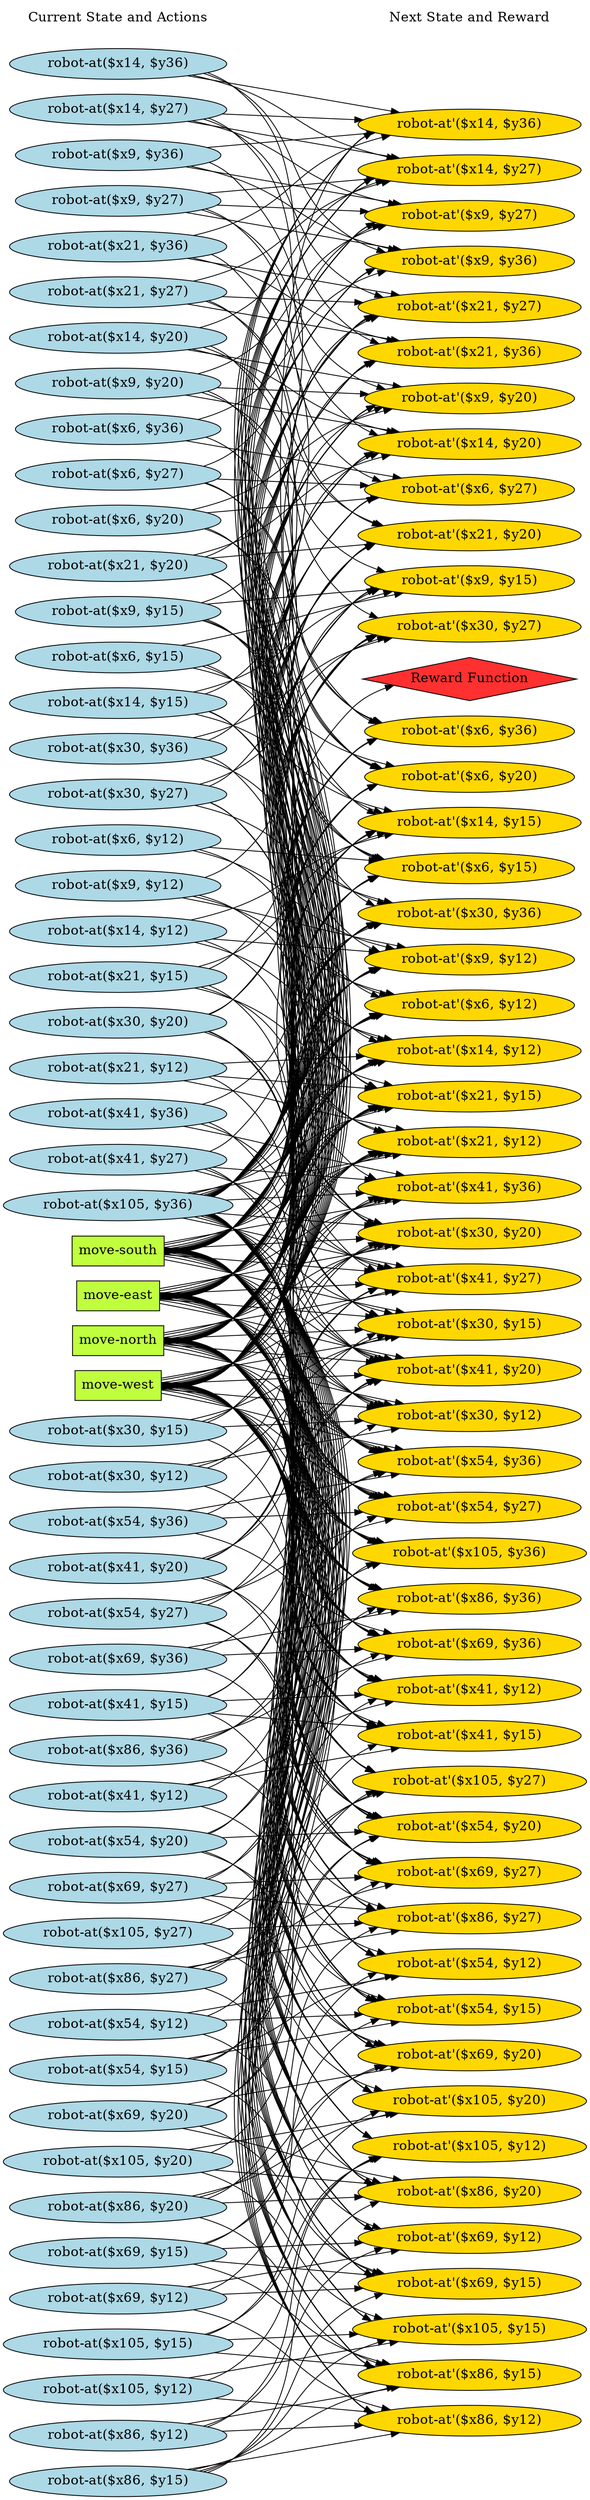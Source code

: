 digraph G {
	graph [bb="0,0,624.27,3000.4",
		fontname=Helvetica,
		fontsize=16,
		rankdir=LR,
		ranksep=2.00,
		ratio=auto,
		size=600
	];
	node [fontsize=16,
		label="\N"
	];
	{
		graph [rank=same];
		"robot-at($x14, $y27)"		 [color=black,
			fillcolor=lightblue,
			height=0.51069,
			pos="113.14,2873.4",
			shape=ellipse,
			style=filled,
			width=2.9856];
		"robot-at($x14, $y15)"		 [color=black,
			fillcolor=lightblue,
			height=0.51069,
			pos="113.14,2158.4",
			shape=ellipse,
			style=filled,
			width=2.9856];
		"robot-at($x54, $y20)"		 [color=black,
			fillcolor=lightblue,
			height=0.51069,
			pos="113.14,788.38",
			shape=ellipse,
			style=filled,
			width=2.9856];
		"robot-at($x41, $y12)"		 [color=black,
			fillcolor=lightblue,
			height=0.51069,
			pos="113.14,843.38",
			shape=ellipse,
			style=filled,
			width=2.9856];
		"robot-at($x41, $y36)"		 [color=black,
			fillcolor=lightblue,
			height=0.51069,
			pos="113.14,1663.4",
			shape=ellipse,
			style=filled,
			width=2.9856];
		"robot-at($x14, $y20)"		 [color=black,
			fillcolor=lightblue,
			height=0.51069,
			pos="113.14,2598.4",
			shape=ellipse,
			style=filled,
			width=2.9856];
		"robot-at($x30, $y12)"		 [color=black,
			fillcolor=lightblue,
			height=0.51069,
			pos="113.14,1228.4",
			shape=ellipse,
			style=filled,
			width=2.9856];
		"robot-at($x30, $y36)"		 [color=black,
			fillcolor=lightblue,
			height=0.51069,
			pos="113.14,2103.4",
			shape=ellipse,
			style=filled,
			width=2.9856];
		"robot-at($x21, $y20)"		 [color=black,
			fillcolor=lightblue,
			height=0.51069,
			pos="113.14,2323.4",
			shape=ellipse,
			style=filled,
			width=2.9856];
		"robot-at($x9, $y36)"		 [color=black,
			fillcolor=lightblue,
			height=0.51069,
			pos="113.14,2818.4",
			shape=ellipse,
			style=filled,
			width=2.8088];
		"robot-at($x54, $y27)"		 [color=black,
			fillcolor=lightblue,
			height=0.51069,
			pos="113.14,1063.4",
			shape=ellipse,
			style=filled,
			width=2.9856];
		"robot-at($x54, $y15)"		 [color=black,
			fillcolor=lightblue,
			height=0.51069,
			pos="113.14,513.38",
			shape=ellipse,
			style=filled,
			width=2.9856];
		"move-south"		 [color=black,
			fillcolor=olivedrab1,
			height=0.5,
			pos="113.14,1499.4",
			shape=box,
			style=filled,
			width=1.2917];
		"robot-at($x9, $y12)"		 [color=black,
			fillcolor=lightblue,
			height=0.51069,
			pos="113.14,1938.4",
			shape=ellipse,
			style=filled,
			width=2.8088];
		"robot-at($x105, $y36)"		 [color=black,
			fillcolor=lightblue,
			height=0.51069,
			pos="113.14,1553.4",
			shape=ellipse,
			style=filled,
			width=3.1427];
		"robot-at($x105, $y12)"		 [color=black,
			fillcolor=lightblue,
			height=0.51069,
			pos="113.14,128.38",
			shape=ellipse,
			style=filled,
			width=3.1427];
		"robot-at($x41, $y27)"		 [color=black,
			fillcolor=lightblue,
			height=0.51069,
			pos="113.14,1608.4",
			shape=ellipse,
			style=filled,
			width=2.9856];
		"robot-at($x41, $y15)"		 [color=black,
			fillcolor=lightblue,
			height=0.51069,
			pos="113.14,953.38",
			shape=ellipse,
			style=filled,
			width=2.9856];
		"robot-at($x86, $y20)"		 [color=black,
			fillcolor=lightblue,
			height=0.51069,
			pos="113.14,348.38",
			shape=ellipse,
			style=filled,
			width=2.9856];
		"Current State and Actions"		 [color=black,
			fillcolor=white,
			height=0.5,
			pos="113.14,2982.4",
			shape=plaintext,
			style=bold,
			width=2.5139];
		"robot-at($x69, $y20)"		 [color=black,
			fillcolor=lightblue,
			height=0.51069,
			pos="113.14,458.38",
			shape=ellipse,
			style=filled,
			width=2.9856];
		"robot-at($x86, $y27)"		 [color=black,
			fillcolor=lightblue,
			height=0.51069,
			pos="113.14,623.38",
			shape=ellipse,
			style=filled,
			width=2.9856];
		"robot-at($x6, $y20)"		 [color=black,
			fillcolor=lightblue,
			height=0.51069,
			pos="113.14,2378.4",
			shape=ellipse,
			style=filled,
			width=2.8088];
		"robot-at($x86, $y15)"		 [color=black,
			fillcolor=lightblue,
			height=0.51069,
			pos="113.14,18.385",
			shape=ellipse,
			style=filled,
			width=2.9856];
		"robot-at($x30, $y15)"		 [color=black,
			fillcolor=lightblue,
			height=0.51069,
			pos="113.14,1283.4",
			shape=ellipse,
			style=filled,
			width=2.9856];
		"robot-at($x30, $y27)"		 [color=black,
			fillcolor=lightblue,
			height=0.51069,
			pos="113.14,2048.4",
			shape=ellipse,
			style=filled,
			width=2.9856];
		"move-east"		 [color=black,
			fillcolor=olivedrab1,
			height=0.5,
			pos="113.14,1445.4",
			shape=box,
			style=filled,
			width=1.1389];
		"robot-at($x9, $y27)"		 [color=black,
			fillcolor=lightblue,
			height=0.51069,
			pos="113.14,2763.4",
			shape=ellipse,
			style=filled,
			width=2.8088];
		"robot-at($x9, $y15)"		 [color=black,
			fillcolor=lightblue,
			height=0.51069,
			pos="113.14,2268.4",
			shape=ellipse,
			style=filled,
			width=2.8088];
		"move-north"		 [color=black,
			fillcolor=olivedrab1,
			height=0.5,
			pos="113.14,1391.4",
			shape=box,
			style=filled,
			width=1.2778];
		"robot-at($x6, $y15)"		 [color=black,
			fillcolor=lightblue,
			height=0.51069,
			pos="113.14,2213.4",
			shape=ellipse,
			style=filled,
			width=2.8088];
		"robot-at($x6, $y27)"		 [color=black,
			fillcolor=lightblue,
			height=0.51069,
			pos="113.14,2433.4",
			shape=ellipse,
			style=filled,
			width=2.8088];
		"robot-at($x54, $y36)"		 [color=black,
			fillcolor=lightblue,
			height=0.51069,
			pos="113.14,1173.4",
			shape=ellipse,
			style=filled,
			width=2.9856];
		"robot-at($x54, $y12)"		 [color=black,
			fillcolor=lightblue,
			height=0.51069,
			pos="113.14,568.38",
			shape=ellipse,
			style=filled,
			width=2.9856];
		"robot-at($x105, $y15)"		 [color=black,
			fillcolor=lightblue,
			height=0.51069,
			pos="113.14,183.38",
			shape=ellipse,
			style=filled,
			width=3.1427];
		"robot-at($x41, $y20)"		 [color=black,
			fillcolor=lightblue,
			height=0.51069,
			pos="113.14,1118.4",
			shape=ellipse,
			style=filled,
			width=2.9856];
		"robot-at($x14, $y12)"		 [color=black,
			fillcolor=lightblue,
			height=0.51069,
			pos="113.14,1883.4",
			shape=ellipse,
			style=filled,
			width=2.9856];
		"robot-at($x14, $y36)"		 [color=black,
			fillcolor=lightblue,
			height=0.51069,
			pos="113.14,2928.4",
			shape=ellipse,
			style=filled,
			width=2.9856];
		"robot-at($x105, $y27)"		 [color=black,
			fillcolor=lightblue,
			height=0.51069,
			pos="113.14,678.38",
			shape=ellipse,
			style=filled,
			width=3.1427];
		"robot-at($x30, $y20)"		 [color=black,
			fillcolor=lightblue,
			height=0.51069,
			pos="113.14,1773.4",
			shape=ellipse,
			style=filled,
			width=2.9856];
		"robot-at($x21, $y12)"		 [color=black,
			fillcolor=lightblue,
			height=0.51069,
			pos="113.14,1718.4",
			shape=ellipse,
			style=filled,
			width=2.9856];
		"robot-at($x21, $y36)"		 [color=black,
			fillcolor=lightblue,
			height=0.51069,
			pos="113.14,2708.4",
			shape=ellipse,
			style=filled,
			width=2.9856];
		"robot-at($x9, $y20)"		 [color=black,
			fillcolor=lightblue,
			height=0.51069,
			pos="113.14,2543.4",
			shape=ellipse,
			style=filled,
			width=2.8088];
		"robot-at($x69, $y27)"		 [color=black,
			fillcolor=lightblue,
			height=0.51069,
			pos="113.14,733.38",
			shape=ellipse,
			style=filled,
			width=2.9856];
		"robot-at($x69, $y15)"		 [color=black,
			fillcolor=lightblue,
			height=0.51069,
			pos="113.14,293.38",
			shape=ellipse,
			style=filled,
			width=2.9856];
		"robot-at($x21, $y15)"		 [color=black,
			fillcolor=lightblue,
			height=0.51069,
			pos="113.14,1828.4",
			shape=ellipse,
			style=filled,
			width=2.9856];
		"robot-at($x21, $y27)"		 [color=black,
			fillcolor=lightblue,
			height=0.51069,
			pos="113.14,2653.4",
			shape=ellipse,
			style=filled,
			width=2.9856];
		"robot-at($x86, $y36)"		 [color=black,
			fillcolor=lightblue,
			height=0.51069,
			pos="113.14,898.38",
			shape=ellipse,
			style=filled,
			width=2.9856];
		"robot-at($x86, $y12)"		 [color=black,
			fillcolor=lightblue,
			height=0.51069,
			pos="113.14,73.385",
			shape=ellipse,
			style=filled,
			width=2.9856];
		"robot-at($x69, $y12)"		 [color=black,
			fillcolor=lightblue,
			height=0.51069,
			pos="113.14,238.38",
			shape=ellipse,
			style=filled,
			width=2.9856];
		"robot-at($x69, $y36)"		 [color=black,
			fillcolor=lightblue,
			height=0.51069,
			pos="113.14,1008.4",
			shape=ellipse,
			style=filled,
			width=2.9856];
		"move-west"		 [color=black,
			fillcolor=olivedrab1,
			height=0.5,
			pos="113.14,1337.4",
			shape=box,
			style=filled,
			width=1.1944];
		"robot-at($x105, $y20)"		 [color=black,
			fillcolor=lightblue,
			height=0.51069,
			pos="113.14,403.38",
			shape=ellipse,
			style=filled,
			width=3.1427];
		"robot-at($x6, $y12)"		 [color=black,
			fillcolor=lightblue,
			height=0.51069,
			pos="113.14,1993.4",
			shape=ellipse,
			style=filled,
			width=2.8088];
		"robot-at($x6, $y36)"		 [color=black,
			fillcolor=lightblue,
			height=0.51069,
			pos="113.14,2488.4",
			shape=ellipse,
			style=filled,
			width=2.8088];
	}
	{
		graph [rank=same];
		"robot-at'($x54, $y27)"		 [color=black,
			fillcolor=gold1,
			height=0.51069,
			pos="497.27,1191.4",
			shape=ellipse,
			style=filled,
			width=3.0445];
		"robot-at'($x6, $y27)"		 [color=black,
			fillcolor=gold1,
			height=0.51069,
			pos="497.27,2415.4",
			shape=ellipse,
			style=filled,
			width=2.8677];
		"robot-at'($x6, $y15)"		 [color=black,
			fillcolor=gold1,
			height=0.51069,
			pos="497.27,1961.4",
			shape=ellipse,
			style=filled,
			width=2.8677];
		"robot-at'($x14, $y15)"		 [color=black,
			fillcolor=gold1,
			height=0.51069,
			pos="497.27,2016.4",
			shape=ellipse,
			style=filled,
			width=3.0445];
		"robot-at'($x14, $y27)"		 [color=black,
			fillcolor=gold1,
			height=0.51069,
			pos="497.27,2800.4",
			shape=ellipse,
			style=filled,
			width=3.0445];
		"robot-at'($x54, $y15)"		 [color=black,
			fillcolor=gold1,
			height=0.51069,
			pos="497.27,586.38",
			shape=ellipse,
			style=filled,
			width=3.0445];
		"robot-at'($x9, $y15)"		 [color=black,
			fillcolor=gold1,
			height=0.51069,
			pos="497.27,2305.4",
			shape=ellipse,
			style=filled,
			width=2.8677];
		"Next State and Reward"		 [color=black,
			fillcolor=white,
			height=0.5,
			pos="497.27,2982.4",
			shape=plaintext,
			style=bold,
			width=2.25];
		"robot-at'($x9, $y27)"		 [color=black,
			fillcolor=gold1,
			height=0.51069,
			pos="497.27,2745.4",
			shape=ellipse,
			style=filled,
			width=2.8677];
		"robot-at'($x105, $y12)"		 [color=black,
			fillcolor=gold1,
			height=0.51069,
			pos="497.27,421.38",
			shape=ellipse,
			style=filled,
			width=3.2016];
		"robot-at'($x105, $y36)"		 [color=black,
			fillcolor=gold1,
			height=0.51069,
			pos="497.27,1136.4",
			shape=ellipse,
			style=filled,
			width=3.2016];
		"robot-at'($x54, $y20)"		 [color=black,
			fillcolor=gold1,
			height=0.51069,
			pos="497.27,806.38",
			shape=ellipse,
			style=filled,
			width=3.0445];
		"robot-at'($x41, $y36)"		 [color=black,
			fillcolor=gold1,
			height=0.51069,
			pos="497.27,1576.4",
			shape=ellipse,
			style=filled,
			width=3.0445];
		"robot-at'($x41, $y12)"		 [color=black,
			fillcolor=gold1,
			height=0.51069,
			pos="497.27,971.38",
			shape=ellipse,
			style=filled,
			width=3.0445];
		"robot-at'($x6, $y20)"		 [color=black,
			fillcolor=gold1,
			height=0.51069,
			pos="497.27,2071.4",
			shape=ellipse,
			style=filled,
			width=2.8677];
		"robot-at'($x21, $y20)"		 [color=black,
			fillcolor=gold1,
			height=0.51069,
			pos="497.27,2360.4",
			shape=ellipse,
			style=filled,
			width=3.0445];
		"robot-at'($x14, $y20)"		 [color=black,
			fillcolor=gold1,
			height=0.51069,
			pos="497.27,2470.4",
			shape=ellipse,
			style=filled,
			width=3.0445];
		"robot-at'($x30, $y12)"		 [color=black,
			fillcolor=gold1,
			height=0.51069,
			pos="497.27,1301.4",
			shape=ellipse,
			style=filled,
			width=3.0445];
		"robot-at'($x30, $y36)"		 [color=black,
			fillcolor=gold1,
			height=0.51069,
			pos="497.27,1906.4",
			shape=ellipse,
			style=filled,
			width=3.0445];
		"robot-at'($x41, $y27)"		 [color=black,
			fillcolor=gold1,
			height=0.51069,
			pos="497.27,1466.4",
			shape=ellipse,
			style=filled,
			width=3.0445];
		"robot-at'($x41, $y15)"		 [color=black,
			fillcolor=gold1,
			height=0.51069,
			pos="497.27,916.38",
			shape=ellipse,
			style=filled,
			width=3.0445];
		"robot-at'($x86, $y20)"		 [color=black,
			fillcolor=gold1,
			height=0.51069,
			pos="497.27,366.38",
			shape=ellipse,
			style=filled,
			width=3.0445];
		"robot-at'($x69, $y20)"		 [color=black,
			fillcolor=gold1,
			height=0.51069,
			pos="497.27,531.38",
			shape=ellipse,
			style=filled,
			width=3.0445];
		"robot-at'($x9, $y20)"		 [color=black,
			fillcolor=gold1,
			height=0.51069,
			pos="497.27,2525.4",
			shape=ellipse,
			style=filled,
			width=2.8677];
		"robot-at'($x86, $y15)"		 [color=black,
			fillcolor=gold1,
			height=0.51069,
			pos="497.27,146.38",
			shape=ellipse,
			style=filled,
			width=3.0445];
		"robot-at'($x86, $y27)"		 [color=black,
			fillcolor=gold1,
			height=0.51069,
			pos="497.27,696.38",
			shape=ellipse,
			style=filled,
			width=3.0445];
		"Reward Function"		 [color=black,
			fillcolor=firebrick1,
			height=0.72222,
			pos="497.27,2188.4",
			shape=diamond,
			style=filled,
			width=3.5278];
		"robot-at'($x30, $y27)"		 [color=black,
			fillcolor=gold1,
			height=0.51069,
			pos="497.27,2250.4",
			shape=ellipse,
			style=filled,
			width=3.0445];
		"robot-at'($x105, $y20)"		 [color=black,
			fillcolor=gold1,
			height=0.51069,
			pos="497.27,476.38",
			shape=ellipse,
			style=filled,
			width=3.2016];
		"robot-at'($x30, $y15)"		 [color=black,
			fillcolor=gold1,
			height=0.51069,
			pos="497.27,1411.4",
			shape=ellipse,
			style=filled,
			width=3.0445];
		"robot-at'($x14, $y36)"		 [color=black,
			fillcolor=gold1,
			height=0.51069,
			pos="497.27,2855.4",
			shape=ellipse,
			style=filled,
			width=3.0445];
		"robot-at'($x54, $y36)"		 [color=black,
			fillcolor=gold1,
			height=0.51069,
			pos="497.27,1246.4",
			shape=ellipse,
			style=filled,
			width=3.0445];
		"robot-at'($x6, $y36)"		 [color=black,
			fillcolor=gold1,
			height=0.51069,
			pos="497.27,2126.4",
			shape=ellipse,
			style=filled,
			width=2.8677];
		"robot-at'($x41, $y20)"		 [color=black,
			fillcolor=gold1,
			height=0.51069,
			pos="497.27,1356.4",
			shape=ellipse,
			style=filled,
			width=3.0445];
		"robot-at'($x54, $y12)"		 [color=black,
			fillcolor=gold1,
			height=0.51069,
			pos="497.27,641.38",
			shape=ellipse,
			style=filled,
			width=3.0445];
		"robot-at'($x6, $y12)"		 [color=black,
			fillcolor=gold1,
			height=0.51069,
			pos="497.27,1796.4",
			shape=ellipse,
			style=filled,
			width=2.8677];
		"robot-at'($x69, $y15)"		 [color=black,
			fillcolor=gold1,
			height=0.51069,
			pos="497.27,256.38",
			shape=ellipse,
			style=filled,
			width=3.0445];
		"robot-at'($x69, $y27)"		 [color=black,
			fillcolor=gold1,
			height=0.51069,
			pos="497.27,751.38",
			shape=ellipse,
			style=filled,
			width=3.0445];
		"robot-at'($x30, $y20)"		 [color=black,
			fillcolor=gold1,
			height=0.51069,
			pos="497.27,1521.4",
			shape=ellipse,
			style=filled,
			width=3.0445];
		"robot-at'($x14, $y12)"		 [color=black,
			fillcolor=gold1,
			height=0.51069,
			pos="497.27,1741.4",
			shape=ellipse,
			style=filled,
			width=3.0445];
		"robot-at'($x21, $y36)"		 [color=black,
			fillcolor=gold1,
			height=0.51069,
			pos="497.27,2580.4",
			shape=ellipse,
			style=filled,
			width=3.0445];
		"robot-at'($x21, $y12)"		 [color=black,
			fillcolor=gold1,
			height=0.51069,
			pos="497.27,1631.4",
			shape=ellipse,
			style=filled,
			width=3.0445];
		"robot-at'($x105, $y15)"		 [color=black,
			fillcolor=gold1,
			height=0.51069,
			pos="497.27,201.38",
			shape=ellipse,
			style=filled,
			width=3.2016];
		"robot-at'($x105, $y27)"		 [color=black,
			fillcolor=gold1,
			height=0.51069,
			pos="497.27,861.38",
			shape=ellipse,
			style=filled,
			width=3.2016];
		"robot-at'($x69, $y36)"		 [color=black,
			fillcolor=gold1,
			height=0.51069,
			pos="497.27,1026.4",
			shape=ellipse,
			style=filled,
			width=3.0445];
		"robot-at'($x69, $y12)"		 [color=black,
			fillcolor=gold1,
			height=0.51069,
			pos="497.27,311.38",
			shape=ellipse,
			style=filled,
			width=3.0445];
		"robot-at'($x21, $y27)"		 [color=black,
			fillcolor=gold1,
			height=0.51069,
			pos="497.27,2635.4",
			shape=ellipse,
			style=filled,
			width=3.0445];
		"robot-at'($x21, $y15)"		 [color=black,
			fillcolor=gold1,
			height=0.51069,
			pos="497.27,1686.4",
			shape=ellipse,
			style=filled,
			width=3.0445];
		"robot-at'($x86, $y36)"		 [color=black,
			fillcolor=gold1,
			height=0.51069,
			pos="497.27,1081.4",
			shape=ellipse,
			style=filled,
			width=3.0445];
		"robot-at'($x86, $y12)"		 [color=black,
			fillcolor=gold1,
			height=0.51069,
			pos="497.27,91.385",
			shape=ellipse,
			style=filled,
			width=3.0445];
		"robot-at'($x9, $y12)"		 [color=black,
			fillcolor=gold1,
			height=0.51069,
			pos="497.27,1851.4",
			shape=ellipse,
			style=filled,
			width=2.8677];
		"robot-at'($x9, $y36)"		 [color=black,
			fillcolor=gold1,
			height=0.51069,
			pos="497.27,2690.4",
			shape=ellipse,
			style=filled,
			width=2.8677];
	}
	"robot-at($x14, $y27)" -> "robot-at'($x14, $y27)"	 [color=black,
		pos="e,424.22,2814.1 185.57,2859.7 250.53,2847.3 346.36,2829 414.39,2816",
		style=solid];
	"robot-at($x14, $y27)" -> "robot-at'($x9, $y27)"	 [color=black,
		pos="e,423.78,2758.3 181.57,2859.1 196.48,2855.2 212.06,2850.6 226.27,2845.4 293.39,2820.6 302.84,2797.3 370.27,2773.4 384.09,2768.5 \
399.07,2764.3 413.71,2760.7",
		style=solid];
	"robot-at($x14, $y27)" -> "robot-at'($x14, $y20)"	 [color=black,
		pos="e,403.65,2480.1 197.79,2861.9 208.15,2857.9 217.99,2852.5 226.27,2845.4 352.79,2736.4 242.36,2605.7 370.27,2498.4 377.4,2492.4 385.52,\
2487.6 394.13,2483.8",
		style=solid];
	"robot-at($x14, $y27)" -> "robot-at'($x14, $y36)"	 [color=black,
		pos="e,391.52,2860.3 217.05,2868.5 267.82,2866.1 329.24,2863.3 381.53,2860.8",
		style=solid];
	"robot-at($x14, $y27)" -> "robot-at'($x21, $y27)"	 [color=black,
		pos="e,409.48,2646.4 192.31,2860.9 204.24,2857.1 215.99,2852 226.27,2845.4 312.94,2789.5 282.89,2718.2 370.27,2663.4 379.36,2657.7 389.45,\
2653.1 399.85,2649.5",
		style=solid];
	"robot-at($x14, $y15)" -> "robot-at'($x14, $y15)"	 [color=black,
		pos="e,419.47,2029.3 183.66,2144.4 198,2140.6 212.83,2135.9 226.27,2130.4 295.18,2101.9 301.01,2071.9 370.27,2044.4 382.76,2039.4 396.3,\
2035.2 409.73,2031.8",
		style=solid];
	"robot-at($x14, $y15)" -> "robot-at'($x9, $y15)"	 [color=black,
		pos="e,420.68,2293 184.36,2172.3 198.51,2176.1 213.08,2180.7 226.27,2186.4 295.88,2216.2 300.28,2248.5 370.27,2277.4 383.03,2282.6 396.93,\
2287 410.7,2290.6",
		style=solid];
	"robot-at($x14, $y15)" -> "robot-at'($x14, $y20)"	 [color=black,
		pos="e,406.13,2460.2 195.59,2170.3 206.58,2174.2 217.18,2179.4 226.27,2186.4 330.07,2265.5 265.45,2364.6 370.27,2442.4 378.24,2448.3 \
387.21,2453 396.61,2456.7",
		style=solid];
	"robot-at($x14, $y15)" -> "robot-at'($x14, $y12)"	 [color=black,
		pos="e,403.55,1750.9 197.88,2147 208.23,2143 218.04,2137.6 226.27,2130.4 356.37,2016.7 238.71,1881.3 370.27,1769.4 377.36,1763.4 385.45,\
1758.6 394.05,1754.7",
		style=solid];
	"robot-at($x14, $y15)" -> "robot-at'($x21, $y15)"	 [color=black,
		pos="e,402.56,1695.8 198.76,2147.1 208.85,2143.1 218.35,2137.6 226.27,2130.4 370.61,1998.3 224.23,1844.6 370.27,1714.4 377.09,1708.3 \
384.93,1703.5 393.3,1699.6",
		style=solid];
	"robot-at($x54, $y20)" -> "robot-at'($x54, $y27)"	 [color=black,
		pos="e,403.65,1181.7 197.79,799.85 208.15,803.88 217.99,809.25 226.27,816.38 352.79,925.36 242.36,1056.1 370.27,1163.4 377.4,1169.4 385.52,\
1174.1 394.13,1177.9",
		style=solid];
	"robot-at($x54, $y20)" -> "robot-at'($x54, $y15)"	 [color=black,
		pos="e,412.13,598.02 189.93,775.5 202.53,771.68 215.12,766.75 226.27,760.38 305.44,715.22 290.53,658.52 370.27,614.38 380.21,608.89 391.14,\
604.47 402.3,600.92",
		style=solid];
	"robot-at($x54, $y20)" -> "robot-at'($x54, $y20)"	 [color=black,
		pos="e,391.52,801.45 217.05,793.23 267.82,795.62 329.24,798.52 381.53,800.98",
		style=solid];
	"robot-at($x54, $y20)" -> "robot-at'($x69, $y20)"	 [color=black,
		pos="e,408.18,542.26 193.46,776.08 205.06,772.2 216.4,767.1 226.27,760.38 317.16,698.61 278.59,619.97 370.27,559.38 378.92,553.67 388.55,\
549.11 398.52,545.47",
		style=solid];
	"robot-at($x54, $y20)" -> "robot-at'($x41, $y20)"	 [color=black,
		pos="e,401.46,1347.3 199.73,799.42 209.54,803.54 218.72,809.05 226.27,816.38 395.87,981.05 198.55,1165.9 370.27,1328.4 376.72,1334.5 \
384.19,1339.4 392.2,1343.3",
		style=solid];
	"robot-at($x41, $y12)" -> "robot-at'($x41, $y12)"	 [color=black,
		pos="e,421.8,958 181.57,857.68 196.48,861.54 212.06,866.13 226.27,871.38 293.39,896.2 302.84,919.44 370.27,943.38 383.44,948.06 397.67,\
952.12 411.67,955.59",
		style=solid];
	"robot-at($x41, $y12)" -> "robot-at'($x30, $y12)"	 [color=black,
		pos="e,402.96,1292 198.41,854.59 208.61,858.66 218.24,864.11 226.27,871.38 366.96,998.76 227.94,1147.9 370.27,1273.4 377.19,1279.5 385.13,\
1284.3 393.59,1288.2",
		style=solid];
	"robot-at($x41, $y12)" -> "robot-at'($x41, $y15)"	 [color=black,
		pos="e,424.22,902.62 185.57,857.03 250.53,869.44 346.36,887.75 414.39,900.74",
		style=solid];
	"robot-at($x41, $y12)" -> "robot-at'($x54, $y12)"	 [color=black,
		pos="e,412.13,653.02 189.93,830.5 202.53,826.68 215.12,821.75 226.27,815.38 305.44,770.22 290.53,713.52 370.27,669.38 380.21,663.89 391.14,\
659.47 402.3,655.92",
		style=solid];
	"robot-at($x41, $y36)" -> "robot-at'($x41, $y36)"	 [color=black,
		pos="e,430.21,1591 177.53,1648.6 229.34,1636.6 304.51,1619.3 370.27,1604.4 386.38,1600.7 403.66,1596.9 420.1,1593.2",
		style=solid];
	"robot-at($x41, $y36)" -> "robot-at'($x30, $y36)"	 [color=black,
		pos="e,409.06,1895.4 192.67,1675.8 204.5,1679.7 216.12,1684.7 226.27,1691.4 314.04,1748.8 281.77,1822.1 370.27,1878.4 379.25,1884.1 389.23,\
1888.6 399.53,1892.3",
		style=solid];
	"robot-at($x41, $y36)" -> "robot-at'($x41, $y27)"	 [color=black,
		pos="e,412.57,1478.1 189.54,1650.4 202.25,1646.6 214.98,1641.7 226.27,1635.4 304.46,1591.7 291.53,1537.1 370.27,1494.4 380.33,1488.9 \
391.39,1484.5 402.64,1481",
		style=solid];
	"robot-at($x41, $y36)" -> "robot-at'($x54, $y36)"	 [color=black,
		pos="e,403.55,1255.9 197.88,1652 208.23,1648 218.04,1642.6 226.27,1635.4 356.37,1521.7 238.71,1386.3 370.27,1274.4 377.36,1268.4 385.45,\
1263.6 394.05,1259.7",
		style=solid];
	"robot-at($x14, $y20)" -> "robot-at'($x14, $y15)"	 [color=black,
		pos="e,401.41,2025.5 199.78,2587.4 209.58,2583.3 218.74,2577.7 226.27,2570.4 399.58,2400.9 194.78,2211.6 370.27,2044.4 376.7,2038.3 384.15,\
2033.4 392.16,2029.5",
		style=solid];
	"robot-at($x14, $y20)" -> "robot-at'($x14, $y27)"	 [color=black,
		pos="e,412.13,2788.8 189.93,2611.3 202.53,2615.1 215.12,2620 226.27,2626.4 305.44,2671.6 290.53,2728.3 370.27,2772.4 380.21,2777.9 391.14,\
2782.3 402.3,2785.9",
		style=solid];
	"robot-at($x14, $y20)" -> "robot-at'($x21, $y20)"	 [color=black,
		pos="e,409.48,2371.4 192.31,2585.9 204.24,2582.1 215.99,2577 226.27,2570.4 312.94,2514.5 282.89,2443.2 370.27,2388.4 379.36,2382.7 389.45,\
2378.1 399.85,2374.5",
		style=solid];
	"robot-at($x14, $y20)" -> "robot-at'($x14, $y20)"	 [color=black,
		pos="e,421.8,2483.8 181.57,2584.1 196.48,2580.2 212.06,2575.6 226.27,2570.4 293.39,2545.6 302.84,2522.3 370.27,2498.4 383.44,2493.7 397.67,\
2489.6 411.67,2486.2",
		style=solid];
	"robot-at($x14, $y20)" -> "robot-at'($x9, $y20)"	 [color=black,
		pos="e,426.16,2538.8 185.57,2584.7 251.14,2572.2 348.19,2553.7 416.33,2540.7",
		style=solid];
	"robot-at($x30, $y12)" -> "robot-at'($x41, $y12)"	 [color=black,
		pos="e,408.18,982.26 193.46,1216.1 205.06,1212.2 216.4,1207.1 226.27,1200.4 317.16,1138.6 278.59,1060 370.27,999.38 378.92,993.67 388.55,\
989.11 398.52,985.47",
		style=solid];
	"robot-at($x30, $y12)" -> "robot-at'($x30, $y12)"	 [color=black,
		pos="e,424.22,1287.6 185.57,1242 250.53,1254.4 346.36,1272.7 414.39,1285.7",
		style=solid];
	"robot-at($x30, $y12)" -> "robot-at'($x30, $y15)"	 [color=black,
		pos="e,413.86,1399.4 188.38,1241.6 201.42,1245.4 214.55,1250.2 226.27,1256.4 301.82,1296.1 294.22,1344.7 370.27,1383.4 380.81,1388.7 \
392.35,1393.1 404.03,1396.6",
		style=solid];
	"robot-at($x30, $y12)" -> "robot-at'($x21, $y12)"	 [color=black,
		pos="e,403.65,1621.7 197.79,1239.9 208.15,1243.9 217.99,1249.2 226.27,1256.4 352.79,1365.4 242.36,1496.1 370.27,1603.4 377.4,1609.4 385.52,\
1614.1 394.13,1617.9",
		style=solid];
	"robot-at($x30, $y36)" -> "robot-at'($x41, $y36)"	 [color=black,
		pos="e,401.96,1585.6 199.3,2092.3 209.24,2088.2 218.56,2082.7 226.27,2075.4 385.03,1924.7 209.57,1753 370.27,1604.4 376.85,1598.3 384.44,\
1593.4 392.57,1589.6",
		style=solid];
	"robot-at($x30, $y36)" -> "robot-at'($x30, $y36)"	 [color=black,
		pos="e,412.57,1918.1 189.54,2090.4 202.25,2086.6 214.98,2081.7 226.27,2075.4 304.46,2031.7 291.53,1977.1 370.27,1934.4 380.33,1928.9 \
391.39,1924.5 402.64,1921",
		style=solid];
	"robot-at($x30, $y36)" -> "robot-at'($x30, $y27)"	 [color=black,
		pos="e,416.66,2237.8 184.38,2117.2 198.53,2121 213.1,2125.7 226.27,2131.4 296.03,2161.4 300.02,2194.5 370.27,2223.4 381.79,2228.1 394.24,\
2232.1 406.69,2235.3",
		style=solid];
	"robot-at($x30, $y36)" -> "robot-at'($x21, $y36)"	 [color=black,
		pos="e,402.53,2571 198.79,2114.6 208.87,2118.7 218.37,2124.1 226.27,2131.4 371.91,2265.2 222.91,2420.5 370.27,2552.4 377.08,2558.5 384.91,\
2563.3 393.27,2567.2",
		style=solid];
	"robot-at($x21, $y20)" -> "robot-at'($x21, $y20)"	 [color=black,
		pos="e,401.87,2351.2 207.13,2332.4 262.88,2337.8 333.91,2344.7 391.62,2350.3",
		style=solid];
	"robot-at($x21, $y20)" -> "robot-at'($x14, $y20)"	 [color=black,
		pos="e,418.68,2457.6 184.36,2337.3 198.51,2341.1 213.08,2345.7 226.27,2351.4 295.88,2381.2 300.28,2413.5 370.27,2442.4 382.41,2447.4 \
395.58,2451.6 408.69,2455",
		style=solid];
	"robot-at($x21, $y20)" -> "robot-at'($x30, $y20)"	 [color=black,
		pos="e,400.17,1530.1 200.88,2312.7 210.38,2308.5 219.17,2302.9 226.27,2295.4 458.51,2050.3 134.87,1791.5 370.27,1549.4 376.28,1543.2 \
383.33,1538.3 390.96,1534.3",
		style=solid];
	"robot-at($x21, $y20)" -> "robot-at'($x21, $y27)"	 [color=black,
		pos="e,406.13,2625.2 195.59,2335.3 206.58,2339.2 217.18,2344.4 226.27,2351.4 330.07,2430.5 265.45,2529.6 370.27,2607.4 378.24,2613.3 \
387.21,2618 396.61,2621.7",
		style=solid];
	"robot-at($x21, $y20)" -> "robot-at'($x21, $y15)"	 [color=black,
		pos="e,401.22,1695.3 200.23,2312.4 209.9,2308.3 218.9,2302.8 226.27,2295.4 414.23,2107.1 179.89,1900.2 370.27,1714.4 376.62,1708.2 384.02,\
1703.2 392,1699.3",
		style=solid];
	"robot-at($x9, $y36)" -> "robot-at'($x9, $y27)"	 [color=black,
		pos="e,426.14,2758.8 183.78,2805.1 249.34,2792.6 347.46,2773.8 416.21,2760.7",
		style=solid];
	"robot-at($x9, $y36)" -> "robot-at'($x14, $y36)"	 [color=black,
		pos="e,401.78,2846.2 202.77,2827 259.15,2832.4 332.42,2839.5 391.65,2845.3",
		style=solid];
	"robot-at($x9, $y36)" -> "robot-at'($x6, $y36)"	 [color=black,
		pos="e,402.35,2133.8 198.42,2808.4 208.81,2804.2 218.49,2798.3 226.27,2790.4 429.21,2582.9 163.88,2357.5 370.27,2153.4 376.87,2146.9 \
384.65,2141.7 393.03,2137.7",
		style=solid];
	"robot-at($x9, $y36)" -> "robot-at'($x9, $y36)"	 [color=black,
		pos="e,423.78,2703.3 179.8,2804.5 195.24,2800.6 211.5,2795.8 226.27,2790.4 293.39,2765.6 302.84,2742.3 370.27,2718.4 384.09,2713.5 399.07,\
2709.3 413.71,2705.7",
		style=solid];
	"robot-at($x54, $y27)" -> "robot-at'($x54, $y27)"	 [color=black,
		pos="e,421.8,1178 181.57,1077.7 196.48,1081.5 212.06,1086.1 226.27,1091.4 293.39,1116.2 302.84,1139.4 370.27,1163.4 383.44,1168.1 397.67,\
1172.1 411.67,1175.6",
		style=solid];
	"robot-at($x54, $y27)" -> "robot-at'($x54, $y20)"	 [color=black,
		pos="e,408.18,817.26 193.46,1051.1 205.06,1047.2 216.4,1042.1 226.27,1035.4 317.16,973.61 278.59,894.97 370.27,834.38 378.92,828.67 388.55,\
824.11 398.52,820.47",
		style=solid];
	"robot-at($x54, $y27)" -> "robot-at'($x41, $y27)"	 [color=black,
		pos="e,403.65,1456.7 197.79,1074.9 208.15,1078.9 217.99,1084.2 226.27,1091.4 352.79,1200.4 242.36,1331.1 370.27,1438.4 377.4,1444.4 385.52,\
1449.1 394.13,1452.9",
		style=solid];
	"robot-at($x54, $y27)" -> "robot-at'($x54, $y36)"	 [color=black,
		pos="e,413.86,1234.4 188.38,1076.6 201.42,1080.4 214.55,1085.2 226.27,1091.4 301.82,1131.1 294.22,1179.7 370.27,1218.4 380.81,1223.7 \
392.35,1228.1 404.03,1231.6",
		style=solid];
	"robot-at($x54, $y27)" -> "robot-at'($x69, $y27)"	 [color=black,
		pos="e,406.13,761.61 195.59,1051.5 206.58,1047.6 217.18,1042.3 226.27,1035.4 330.07,956.22 265.45,857.19 370.27,779.38 378.24,773.47 \
387.21,768.77 396.61,765.03",
		style=solid];
	"robot-at($x54, $y15)" -> "robot-at'($x54, $y15)"	 [color=black,
		pos="e,424.22,572.62 185.57,527.03 250.53,539.44 346.36,557.75 414.39,570.74",
		style=solid];
	"robot-at($x54, $y15)" -> "robot-at'($x54, $y20)"	 [color=black,
		pos="e,406.69,795.95 194.8,525.34 206.02,529.27 216.9,534.48 226.27,541.38 325.52,614.47 270.09,706.6 370.27,778.38 378.4,784.21 387.53,\
788.85 397.05,792.55",
		style=solid];
	"robot-at($x54, $y15)" -> "robot-at'($x41, $y15)"	 [color=black,
		pos="e,403.65,906.7 197.79,524.85 208.15,528.88 217.99,534.25 226.27,541.38 352.79,650.36 242.36,781.07 370.27,888.38 377.4,894.36 385.52,\
899.14 394.13,902.94",
		style=solid];
	"robot-at($x54, $y15)" -> "robot-at'($x54, $y12)"	 [color=black,
		pos="e,421.8,628 181.57,527.68 196.48,531.54 212.06,536.13 226.27,541.38 293.39,566.2 302.84,589.44 370.27,613.38 383.44,618.06 397.67,\
622.12 411.67,625.59",
		style=solid];
	"robot-at($x54, $y15)" -> "robot-at'($x69, $y15)"	 [color=black,
		pos="e,408.18,267.26 193.46,501.08 205.06,497.2 216.4,492.1 226.27,485.38 317.16,423.61 278.59,344.97 370.27,284.38 378.92,278.67 388.55,\
274.11 398.52,270.47",
		style=solid];
	"move-south" -> "robot-at'($x54, $y27)"	 [color=black,
		pos="e,406.16,1201.7 159.75,1496.8 181.66,1493.5 207.23,1486.7 226.27,1472.4 329.68,1394.6 266.19,1296.2 370.27,1219.4 378.25,1213.5 \
387.24,1208.8 396.64,1205.1",
		style=solid];
	"move-south" -> "robot-at'($x6, $y27)"	 [color=black,
		pos="e,402.8,2408 159.89,1499.1 182.94,1501.4 209.48,1508.4 226.27,1526.4 490.77,1810.2 103.29,2105.9 370.27,2387.4 376.91,2394.4 384.88,\
2399.8 393.54,2404",
		style=solid];
	"move-south" -> "robot-at'($x6, $y15)"	 [color=black,
		pos="e,405.5,1953 159.78,1500.5 182.24,1503.2 208.28,1510.2 226.27,1526.4 368.81,1654.8 226.62,1806.2 370.27,1933.4 377.82,1940.1 386.61,\
1945.3 395.97,1949.3",
		style=solid];
	"move-south" -> "robot-at'($x14, $y15)"	 [color=black,
		pos="e,402,2007.1 159.76,1500.1 182.35,1502.8 208.51,1509.8 226.27,1526.4 383.28,1673.4 211.98,1842.8 370.27,1988.4 376.86,1994.4 384.47,\
1999.3 392.61,2003.2",
		style=solid];
	"move-south" -> "robot-at'($x14, $y27)"	 [color=black,
		pos="e,399.24,2792.1 159.7,1498.7 182.99,1500.9 209.81,1507.8 226.27,1526.4 595.86,1943.7 -2.9718,2358.3 370.27,2772.4 375.87,2778.6 \
382.5,2783.6 389.75,2787.6",
		style=solid];
	"move-south" -> "robot-at'($x54, $y15)"	 [color=black,
		pos="e,399.97,594.9 159.89,1499.7 182.94,1497.3 209.48,1490.4 226.27,1472.4 489.95,1189.6 104.11,894.87 370.27,614.38 376.21,608.13 383.2,\
603.13 390.8,599.14",
		style=solid];
	"move-south" -> "robot-at'($x9, $y15)"	 [color=black,
		pos="e,403,2297.8 159.72,1499.2 182.72,1501.6 209.27,1508.6 226.27,1526.4 460.9,1772.3 133.5,2033.6 370.27,2277.4 376.99,2284.3 385.02,\
2289.7 393.72,2293.9",
		style=solid];
	"move-south" -> "robot-at'($x9, $y27)"	 [color=black,
		pos="e,402.09,2738.2 159.66,1498.7 182.94,1500.9 209.76,1507.8 226.27,1526.4 580.81,1924.6 12.241,2322.3 370.27,2717.4 376.63,2724.4 \
384.31,2729.9 392.72,2734.1",
		style=solid];
	"move-south" -> "robot-at'($x105, $y12)"	 [color=black,
		pos="e,397.28,430.75 159.8,1499.9 182.97,1497.6 209.65,1490.7 226.27,1472.4 534.92,1132.4 58.652,786.59 370.27,449.38 375.45,443.78 381.48,\
439.18 388.04,435.4",
		style=solid];
	"move-south" -> "robot-at'($x105, $y36)"	 [color=black,
		pos="e,402.68,1146.9 159.7,1497.5 181.86,1494.5 207.66,1487.6 226.27,1472.4 343.31,1376.8 252.4,1258.9 370.27,1164.4 377.2,1158.8 384.99,\
1154.3 393.22,1150.7",
		style=solid];
	"move-south" -> "robot-at'($x54, $y20)"	 [color=black,
		pos="e,400.74,815.22 159.77,1499.3 182.64,1496.8 209.05,1489.9 226.27,1472.4 430.35,1265.4 164.39,1039.6 370.27,834.38 376.43,828.25 \
383.62,823.32 391.39,819.39",
		style=solid];
	"move-south" -> "robot-at'($x41, $y36)"	 [color=black,
		pos="e,426.55,1562.3 159.85,1508.6 223.18,1521.4 338.56,1544.6 416.32,1560.3",
		style=solid];
	"move-south" -> "robot-at'($x41, $y12)"	 [color=black,
		pos="e,401.95,980.58 159.81,1498.7 182.41,1496 208.57,1489.1 226.27,1472.4 386.19,1321.7 209.03,1148.7 370.27,999.38 376.84,993.3 384.43,\
988.43 392.56,984.55",
		style=solid];
	"move-south" -> "robot-at'($x6, $y20)"	 [color=black,
		pos="e,404.31,2063.3 159.7,1499.9 182.41,1502.5 208.7,1509.4 226.27,1526.4 397.89,1692 197.2,1879.2 370.27,2043.4 377.39,2050.1 385.76,\
2055.4 394.75,2059.5",
		style=solid];
	"move-south" -> "robot-at'($x21, $y20)"	 [color=black,
		pos="e,400.06,2351.8 159.81,1499.2 182.84,1501.5 209.38,1508.5 226.27,1526.4 475.82,1791.2 118.41,2069.7 370.27,2332.4 376.24,2338.6 \
383.25,2343.6 390.87,2347.6",
		style=solid];
	"move-south" -> "robot-at'($x14, $y20)"	 [color=black,
		pos="e,399.89,2461.9 159.68,1499 182.82,1501.3 209.5,1508.2 226.27,1526.4 505.74,1829.3 88.151,2142 370.27,2442.4 376.17,2448.7 383.14,\
2453.7 390.73,2457.7",
		style=solid];
	"move-south" -> "robot-at'($x30, $y12)"	 [color=black,
		pos="e,412.19,1313.1 159.87,1494.1 181.07,1490.3 205.99,1483.7 226.27,1472.4 305.03,1428.4 291.13,1372.7 370.27,1329.4 380.24,1323.9 \
391.19,1319.6 402.35,1316",
		style=solid];
	"move-south" -> "robot-at'($x30, $y36)"	 [color=black,
		pos="e,403.61,1896.7 159.74,1500.9 182.05,1503.8 207.97,1510.7 226.27,1526.4 354.53,1636.5 241.06,1769.4 370.27,1878.4 377.38,1884.4 \
385.5,1889.2 394.1,1893",
		style=solid];
	"move-south" -> "robot-at'($x41, $y27)"	 [color=black,
		pos="e,399.25,1474.8 159.85,1495.4 216.16,1490.6 313.63,1482.2 389.21,1475.6",
		style=solid];
	"move-south" -> "robot-at'($x41, $y15)"	 [color=black,
		pos="e,401.4,925.45 159.73,1498.9 182.45,1496.3 208.74,1489.4 226.27,1472.4 400.83,1303 194.24,1112.2 370.27,944.38 376.7,938.26 384.15,\
933.36 392.15,929.46",
		style=solid];
	"move-south" -> "robot-at'($x86, $y20)"	 [color=black,
		pos="e,399.39,374.77 159.85,1499.9 183.04,1497.7 209.71,1490.8 226.27,1472.4 549.93,1113.4 43.468,750.53 370.27,394.38 375.92,388.23 \
382.59,383.28 389.87,379.3",
		style=solid];
	"move-south" -> "robot-at'($x69, $y20)"	 [color=black,
		pos="e,399.89,539.83 159.68,1499.8 182.81,1497.5 209.5,1490.6 226.27,1472.4 504.92,1170.5 88.977,858.76 370.27,559.38 376.17,553.11 383.15,\
548.08 390.73,544.07",
		style=solid];
	"move-south" -> "robot-at'($x9, $y20)"	 [color=black,
		pos="e,402.32,2518 159.75,1498.9 182.9,1501.2 209.58,1508.1 226.27,1526.4 520.73,1848.3 72.995,2178.1 370.27,2497.4 376.72,2504.3 384.47,\
2509.7 392.92,2513.9",
		style=solid];
	"move-south" -> "robot-at'($x86, $y15)"	 [color=black,
		pos="e,399.2,154.61 159.74,1500.1 183.03,1497.9 209.85,1491 226.27,1472.4 610.09,1037 -17.361,606.4 370.27,174.38 375.85,168.17 382.47,\
163.17 389.72,159.16",
		style=solid];
	"move-south" -> "robot-at'($x86, $y27)"	 [color=black,
		pos="e,400.17,705.09 159.72,1499.5 182.71,1497.1 209.26,1490.2 226.27,1472.4 460.08,1227.5 134.32,967.16 370.27,724.38 376.28,718.21 \
383.32,713.25 390.96,709.29",
		style=solid];
	"move-south" -> "robot-at'($x30, $y27)"	 [color=black,
		pos="e,399.37,2242 159.9,1499.4 182.8,1501.8 209.21,1508.8 226.27,1526.4 446.28,1753.7 147.43,1998.9 370.27,2223.4 376.04,2229.2 382.72,\
2233.9 389.95,2237.7",
		style=solid];
	"move-south" -> "robot-at'($x105, $y20)"	 [color=black,
		pos="e,397.65,485.67 159.74,1499.8 182.89,1497.6 209.58,1490.6 226.27,1472.4 519.91,1151.5 73.822,822.67 370.27,504.38 375.52,498.75 \
381.64,494.12 388.28,490.33",
		style=solid];
	"move-south" -> "robot-at'($x30, $y15)"	 [color=black,
		pos="e,429.87,1426 159.91,1488.5 211.12,1476.4 296.58,1456.2 370.27,1439.4 386.29,1435.7 403.46,1431.9 419.81,1428.2",
		style=solid];
	"move-south" -> "robot-at'($x14, $y36)"	 [color=black,
		pos="e,399.2,2847.2 159.74,1498.7 183.03,1500.8 209.86,1507.8 226.27,1526.4 610.91,1962.8 -18.191,2394.3 370.27,2827.4 375.85,2833.6 \
382.47,2838.6 389.72,2842.6",
		style=solid];
	"move-south" -> "robot-at'($x54, $y36)"	 [color=black,
		pos="e,408.55,1257.2 159.91,1495.7 181.48,1492.2 206.71,1485.5 226.27,1472.4 316.74,1411.9 279.28,1334 370.27,1274.4 379.01,1268.7 388.74,\
1264.1 398.81,1260.4",
		style=solid];
	"move-south" -> "robot-at'($x6, $y36)"	 [color=black,
		pos="e,403.79,2118.4 159.87,1499.7 182.63,1502.3 208.91,1509.2 226.27,1526.4 412.6,1710.8 182.33,1915.6 370.27,2098.4 377.25,2105.2 385.48,\
2110.5 394.35,2114.6",
		style=solid];
	"move-south" -> "robot-at'($x41, $y20)"	 [color=black,
		pos="e,419.09,1369.3 159.9,1491.7 180.64,1487.4 205.18,1481.1 226.27,1472.4 295.58,1443.7 300.72,1412.5 370.27,1384.4 382.53,1379.4 395.82,\
1375.3 409.03,1371.8",
		style=solid];
	"move-south" -> "robot-at'($x54, $y12)"	 [color=black,
		pos="e,400.06,649.99 159.81,1499.6 182.83,1497.2 209.38,1490.3 226.27,1472.4 475.01,1208.6 119.23,931 370.27,669.38 376.24,663.17 383.26,\
658.19 390.87,654.21",
		style=solid];
	"move-south" -> "robot-at'($x6, $y12)"	 [color=black,
		pos="e,408.91,1786.7 159.9,1502.2 181.73,1505.5 207.17,1512.3 226.27,1526.4 327.02,1600.6 268.88,1695 370.27,1768.4 379.03,1774.7 388.96,\
1779.7 399.31,1783.5",
		style=solid];
	"move-south" -> "robot-at'($x69, $y15)"	 [color=black,
		pos="e,399.29,264.68 159.66,1500 182.93,1497.8 209.76,1490.9 226.27,1472.4 579.99,1075.2 13.07,678.45 370.27,284.38 375.88,278.2 382.53,\
273.22 389.79,269.23",
		style=solid];
	"move-south" -> "robot-at'($x69, $y27)"	 [color=black,
		pos="e,400.6,760.08 159.89,1499.4 182.79,1496.9 209.2,1490 226.27,1472.4 445.2,1246.5 149.37,1003.4 370.27,779.38 376.38,773.19 383.53,\
768.23 391.27,764.28",
		style=solid];
	"move-south" -> "robot-at'($x30, $y20)"	 [color=black,
		pos="e,393.39,1515.5 159.85,1502 214.63,1505.2 308.35,1510.6 382.99,1514.9",
		style=solid];
	"move-south" -> "robot-at'($x14, $y12)"	 [color=black,
		pos="e,409.06,1730.4 159.76,1503.3 181.29,1506.8 206.53,1513.6 226.27,1526.4 314.28,1583.5 281.77,1657.1 370.27,1713.4 379.25,1719.1 \
389.23,1723.6 399.53,1727.3",
		style=solid];
	"move-south" -> "robot-at'($x21, $y36)"	 [color=black,
		pos="e,399.44,2571.9 159.8,1498.9 182.97,1501.1 209.65,1508.1 226.27,1526.4 535.73,1867.4 57.824,2214.1 370.27,2552.4 375.94,2558.5 382.63,\
2563.5 389.92,2567.4",
		style=solid];
	"move-south" -> "robot-at'($x21, $y12)"	 [color=black,
		pos="e,421.01,1618.2 159.67,1507.6 180.37,1512 204.94,1518.3 226.27,1526.4 294.1,1552.2 302.22,1578.2 370.27,1603.4 383.21,1608.2 397.21,\
1612.3 411.01,1615.8",
		style=solid];
	"move-south" -> "robot-at'($x105, $y15)"	 [color=black,
		pos="e,397.08,210.57 159.7,1500.1 182.99,1497.9 209.81,1491 226.27,1472.4 595.04,1056.1 -2.1418,642.42 370.27,229.38 375.38,223.72 381.36,\
219.07 387.88,215.26",
		style=solid];
	"move-south" -> "robot-at'($x105, $y27)"	 [color=black,
		pos="e,399.01,871.13 159.9,1499.1 182.67,1496.5 208.95,1489.6 226.27,1472.4 415.55,1284.2 179.35,1075.9 370.27,889.38 376.02,883.77 382.63,\
879.18 389.75,875.43",
		style=solid];
	"move-south" -> "robot-at'($x69, $y36)"	 [color=black,
		pos="e,402.54,1035.8 159.84,1498.4 182.31,1495.6 208.34,1488.7 226.27,1472.4 371.69,1340.2 223.7,1185.3 370.27,1054.4 377.09,1048.3 384.92,\
1043.4 393.29,1039.6",
		style=solid];
	"move-south" -> "robot-at'($x69, $y12)"	 [color=black,
		pos="e,399.33,319.73 159.9,1500 183.1,1497.7 209.77,1490.8 226.27,1472.4 564.96,1094.3 28.274,714.48 370.27,339.38 375.9,333.21 382.56,\
328.25 389.83,324.26",
		style=solid];
	"move-south" -> "robot-at'($x21, $y27)"	 [color=black,
		pos="e,399.38,2627 159.86,1498.8 183.04,1501.1 209.72,1508 226.27,1526.4 550.75,1886.4 42.64,2250.2 370.27,2607.4 375.92,2613.5 382.59,\
2618.5 389.87,2622.5",
		style=solid];
	"move-south" -> "robot-at'($x21, $y15)"	 [color=black,
		pos="e,413.42,1674.5 159.67,1505 180.82,1508.9 205.77,1515.5 226.27,1526.4 302.91,1567.2 293.28,1618.3 370.27,1658.4 380.68,1663.8 392.09,\
1668.2 403.67,1671.7",
		style=solid];
	"move-south" -> "robot-at'($x86, $y36)"	 [color=black,
		pos="e,403.53,1090.9 159.81,1498 182.14,1495.1 208.05,1488.2 226.27,1472.4 357.36,1358.6 238.19,1222 370.27,1109.4 377.35,1103.4 385.44,\
1098.5 394.04,1094.7",
		style=solid];
	"move-south" -> "robot-at'($x86, $y12)"	 [color=black,
		pos="e,398.86,99.702 159.77,1500.1 183.07,1498 209.9,1491 226.27,1472.4 625.15,1017.9 -32.586,570.38 370.27,119.38 375.78,113.22 382.33,\
108.24 389.49,104.25",
		style=solid];
	"move-south" -> "robot-at'($x9, $y12)"	 [color=black,
		pos="e,407.32,1842.3 159.88,1501.4 181.96,1504.5 207.63,1511.4 226.27,1526.4 340.54,1618.4 255.2,1732.4 370.27,1823.4 378.47,1829.9 387.85,\
1834.9 397.72,1838.8",
		style=solid];
	"move-south" -> "robot-at'($x9, $y36)"	 [color=black,
		pos="e,402.14,2683.2 159.9,1498.8 183.1,1501 209.78,1508 226.27,1526.4 565.78,1905.5 27.445,2286.3 370.27,2662.4 376.65,2669.4 384.35,\
2674.8 392.76,2679",
		style=solid];
	"robot-at($x9, $y12)" -> "robot-at'($x9, $y15)"	 [color=black,
		pos="e,406.86,2296.3 194.94,1949.2 206.28,1953.3 217.15,1958.8 226.27,1966.4 343.66,2063.5 251.64,2181.9 370.27,2277.4 378.34,2283.9 \
387.61,2288.9 397.37,2292.9",
		style=solid];
	"robot-at($x9, $y12)" -> "robot-at'($x6, $y12)"	 [color=black,
		pos="e,421.46,1808.9 181.88,1924.9 196.77,1921 212.27,1916.2 226.27,1910.4 295.18,1881.9 301.01,1851.9 370.27,1824.4 383.26,1819.2 397.4,\
1814.9 411.35,1811.3",
		style=solid];
	"robot-at($x9, $y12)" -> "robot-at'($x14, $y12)"	 [color=black,
		pos="e,412.57,1753.1 187.77,1925.9 201.07,1922.1 214.45,1917 226.27,1910.4 304.46,1866.7 291.53,1812.1 370.27,1769.4 380.33,1763.9 391.39,\
1759.5 402.64,1756",
		style=solid];
	"robot-at($x9, $y12)" -> "robot-at'($x9, $y12)"	 [color=black,
		pos="e,431.83,1865.6 176.22,1923.9 228.07,1911.9 303.96,1894.4 370.27,1879.4 386.99,1875.6 404.97,1871.6 421.96,1867.8",
		style=solid];
	"robot-at($x105, $y36)" -> "robot-at'($x54, $y27)"	 [color=black,
		pos="e,404.63,1201.3 199.76,1541.5 209.33,1537.7 218.44,1532.8 226.27,1526.4 343.06,1431.1 252.66,1313.6 370.27,1219.4 377.74,1213.4 \
386.21,1208.6 395.16,1204.9",
		style=solid];
	"robot-at($x105, $y36)" -> "robot-at'($x6, $y27)"	 [color=black,
		pos="e,402.89,2407.9 202.63,1564.7 211.48,1568.9 219.63,1574.3 226.27,1581.4 474.7,1847.3 118.41,2124.7 370.27,2387.4 376.95,2394.3 384.94,\
2399.8 393.62,2403.9",
		style=solid];
	"robot-at($x105, $y36)" -> "robot-at'($x6, $y15)"	 [color=black,
		pos="e,406.19,1952.6 199.25,1565.4 209.08,1569.3 218.39,1574.6 226.27,1581.4 354.06,1692 241.06,1824.4 370.27,1933.4 378.05,1939.9 387.02,\
1945.1 396.53,1949",
		style=solid];
	"robot-at($x105, $y36)" -> "robot-at'($x14, $y15)"	 [color=black,
		pos="e,402.61,2006.9 200.13,1565.3 209.7,1569.2 218.7,1574.5 226.27,1581.4 368.26,1710.4 226.62,1861.2 370.27,1988.4 377.11,1994.4 384.97,\
1999.3 393.34,2003.1",
		style=solid];
	"robot-at($x105, $y36)" -> "robot-at'($x14, $y27)"	 [color=black,
		pos="e,399.28,2792.1 203.3,1564.5 211.97,1568.7 219.9,1574.2 226.27,1581.4 579.14,1981.1 12.241,2377.3 370.27,2772.4 375.88,2778.6 382.53,\
2783.6 389.79,2787.5",
		style=solid];
	"robot-at($x105, $y36)" -> "robot-at'($x54, $y15)"	 [color=black,
		pos="e,399.89,594.83 204.1,1542.3 212.4,1538.4 220.03,1533.2 226.27,1526.4 504.65,1224.9 89.253,913.41 370.27,614.38 376.18,608.11 383.15,\
603.08 390.73,599.08",
		style=solid];
	"robot-at($x105, $y36)" -> "robot-at'($x9, $y15)"	 [color=black,
		pos="e,403.12,2297.7 202.16,1564.8 211.15,1568.9 219.46,1574.3 226.27,1581.4 445.05,1809.2 148.55,2052.4 370.27,2277.4 377.04,2284.3 \
385.1,2289.6 393.82,2293.8",
		style=solid];
	"robot-at($x105, $y36)" -> "robot-at'($x9, $y27)"	 [color=black,
		pos="e,402.14,2738.2 203.26,1564.5 211.94,1568.7 219.88,1574.2 226.27,1581.4 564.18,1961.9 27.445,2341.3 370.27,2717.4 376.65,2724.4 \
384.35,2729.8 392.76,2734",
		style=solid];
	"robot-at($x105, $y36)" -> "robot-at'($x105, $y12)"	 [color=black,
		pos="e,397.23,430.7 204.53,1542.4 212.7,1538.4 220.17,1533.2 226.27,1526.4 549.66,1167.7 43.744,805.19 370.27,449.38 375.43,443.77 381.44,\
439.15 387.99,435.36",
		style=solid];
	"robot-at($x105, $y36)" -> "robot-at'($x105, $y36)"	 [color=black,
		pos="e,401.3,1146.8 200.7,1541.7 210,1537.9 218.78,1532.9 226.27,1526.4 357.11,1413 238.45,1276.6 370.27,1164.4 376.77,1158.9 384.13,\
1154.3 391.94,1150.7",
		style=solid];
	"robot-at($x105, $y36)" -> "robot-at'($x54, $y20)"	 [color=black,
		pos="e,400.6,815.08 203.5,1542.2 211.97,1538.2 219.79,1533.1 226.27,1526.4 444.92,1300.8 149.65,1058 370.27,834.38 376.38,828.19 383.53,\
823.24 391.27,819.28",
		style=solid];
	"robot-at($x105, $y36)" -> "robot-at'($x41, $y36)"	 [color=black,
		pos="e,393.83,1570.2 219.57,1559.7 270.52,1562.8 331.71,1566.5 383.58,1569.6",
		style=solid];
	"robot-at($x105, $y36)" -> "robot-at'($x41, $y12)"	 [color=black,
		pos="e,401.41,980.46 202.54,1542 211.29,1538.1 219.45,1533 226.27,1526.4 400.56,1357.3 194.51,1166.9 370.27,999.38 376.7,993.26 384.15,\
988.37 392.16,984.46",
		style=solid];
	"robot-at($x105, $y36)" -> "robot-at'($x6, $y20)"	 [color=black,
		pos="e,404.87,2063.2 200.66,1565.1 210.08,1569.1 218.91,1574.4 226.27,1581.4 382.66,1729 211.98,1897.8 370.27,2043.4 377.63,2050.2 386.26,\
2055.4 395.48,2059.5",
		style=solid];
	"robot-at($x105, $y36)" -> "robot-at'($x21, $y20)"	 [color=black,
		pos="e,400.16,2351.7 202.54,1564.8 211.41,1568.9 219.59,1574.3 226.27,1581.4 459.86,1828.2 133.5,2088.6 370.27,2332.4 376.28,2338.6 383.32,\
2343.5 390.95,2347.5",
		style=solid];
	"robot-at($x105, $y36)" -> "robot-at'($x14, $y20)"	 [color=black,
		pos="e,399.97,2461.9 202.71,1564.7 211.54,1568.8 219.67,1574.2 226.27,1581.4 489.57,1866.3 103.29,2160.9 370.27,2442.4 376.2,2448.6 383.19,\
2453.6 390.79,2457.6",
		style=solid];
	"robot-at($x105, $y36)" -> "robot-at'($x30, $y12)"	 [color=black,
		pos="e,408.57,1312.3 196.31,1540.8 206.9,1537.1 217.19,1532.4 226.27,1526.4 316.52,1466.2 279.51,1388.7 370.27,1329.4 379.01,1323.7 388.75,\
1319.1 398.83,1315.5",
		style=solid];
	"robot-at($x105, $y36)" -> "robot-at'($x30, $y36)"	 [color=black,
		pos="e,404.72,1896.4 198.27,1565.6 208.37,1569.6 218.02,1574.7 226.27,1581.4 340.16,1673.9 255.2,1787.4 370.27,1878.4 377.78,1884.3 386.28,\
1889 395.24,1892.8",
		style=solid];
	"robot-at($x105, $y36)" -> "robot-at'($x41, $y27)"	 [color=black,
		pos="e,430.21,1481 178.85,1538.3 230.61,1526.3 305.07,1509.1 370.27,1494.4 386.38,1490.7 403.66,1486.9 420.1,1483.2",
		style=solid];
	"robot-at($x105, $y36)" -> "robot-at'($x41, $y15)"	 [color=black,
		pos="e,401.22,925.26 202.97,1542 211.59,1538.1 219.6,1533 226.27,1526.4 415.28,1338.6 179.62,1130.5 370.27,944.38 376.62,938.19 384.02,\
933.23 392,929.29",
		style=solid];
	"robot-at($x105, $y36)" -> "robot-at'($x86, $y20)"	 [color=black,
		pos="e,399.34,374.73 204.57,1542.4 212.73,1538.4 220.19,1533.2 226.27,1526.4 564.69,1148.6 28.55,769.14 370.27,394.38 375.9,388.21 382.56,\
383.25 389.83,379.26",
		style=solid];
	"robot-at($x105, $y36)" -> "robot-at'($x69, $y20)"	 [color=black,
		pos="e,399.51,539.89 204.16,1542.4 212.45,1538.4 220.06,1533.2 226.27,1526.4 519.64,1205.9 74.098,877.32 370.27,559.38 375.97,553.27 \
382.67,548.35 389.97,544.4",
		style=solid];
	"robot-at($x105, $y36)" -> "robot-at'($x9, $y20)"	 [color=black,
		pos="e,402.4,2517.9 203.05,1564.7 211.77,1568.9 219.77,1574.3 226.27,1581.4 504.47,1885.4 88.151,2197 370.27,2497.4 376.75,2504.3 384.52,\
2509.7 392.98,2513.8",
		style=solid];
	"robot-at($x105, $y36)" -> "robot-at'($x86, $y15)"	 [color=black,
		pos="e,398.86,154.7 204.72,1542.5 212.85,1538.5 220.26,1533.2 226.27,1526.4 624.87,1072.2 -32.31,625.04 370.27,174.38 375.79,168.22 382.33,\
163.24 389.49,159.25",
		style=solid];
	"robot-at($x105, $y36)" -> "robot-at'($x86, $y27)"	 [color=black,
		pos="e,400.07,704.99 203.68,1542.3 212.12,1538.4 219.89,1533.2 226.27,1526.4 474.73,1262.9 119.5,985.66 370.27,724.38 376.24,718.17 383.26,\
713.19 390.88,709.21",
		style=solid];
	"robot-at($x105, $y36)" -> "Reward Function"	 [pos="e,414.87,2179.1 201.59,1565 210.74,1569 219.24,1574.4 226.27,1581.4 411.82,1766.6 187.17,1965.8 370.27,2153.4 379.97,2163.3 392.23,\
2170.5 405.26,2175.7"];
	"robot-at($x105, $y36)" -> "robot-at'($x30, $y27)"	 [color=black,
		pos="e,399.5,2241.9 202.05,1564.9 211.06,1569 219.41,1574.3 226.27,1581.4 430.55,1790.6 162.51,2017.6 370.27,2223.4 376.09,2229.1 382.81,\
2233.8 390.06,2237.6",
		style=solid];
	"robot-at($x105, $y36)" -> "robot-at'($x105, $y20)"	 [color=black,
		pos="e,397.59,485.61 204.21,1542.5 212.49,1538.4 220.08,1533.2 226.27,1526.4 534.64,1186.8 58.928,841.25 370.27,504.38 375.5,498.73 381.6,\
494.09 388.24,490.29",
		style=solid];
	"robot-at($x105, $y36)" -> "robot-at'($x30, $y15)"	 [color=black,
		pos="e,419.11,1424.4 186.66,1539.4 200.07,1535.8 213.77,1531.5 226.27,1526.4 295.44,1498 300.86,1467.2 370.27,1439.4 382.54,1434.5 395.84,\
1430.3 409.05,1426.9",
		style=solid];
	"robot-at($x105, $y36)" -> "robot-at'($x14, $y36)"	 [color=black,
		pos="e,399.24,2847.1 203.61,1564.6 212.17,1568.8 219.99,1574.2 226.27,1581.4 594.1,2000.3 -2.9718,2413.3 370.27,2827.4 375.87,2833.6 \
382.5,2838.6 389.75,2842.6",
		style=solid];
	"robot-at($x105, $y36)" -> "robot-at'($x54, $y36)"	 [color=black,
		pos="e,406.17,1256.7 198.41,1541.2 208.38,1537.5 217.95,1532.6 226.27,1526.4 329.44,1448.9 266.44,1350.9 370.27,1274.4 378.26,1268.5 \
387.24,1263.8 396.65,1260.1",
		style=solid];
	"robot-at($x105, $y36)" -> "robot-at'($x6, $y36)"	 [color=black,
		pos="e,404.31,2118.3 201.15,1565 210.43,1569.1 219.08,1574.4 226.27,1581.4 397.19,1747.8 197.2,1934.2 370.27,2098.4 377.39,2105.1 385.76,\
2110.4 394.75,2114.5",
		style=solid];
	"robot-at($x105, $y36)" -> "robot-at'($x41, $y20)"	 [color=black,
		pos="e,412.55,1368.1 192.81,1540.2 204.43,1536.7 215.95,1532.1 226.27,1526.4 304.84,1482.7 291.33,1427.4 370.27,1384.4 380.32,1378.9 \
391.37,1374.5 402.62,1371",
		style=solid];
	"robot-at($x105, $y36)" -> "robot-at'($x54, $y12)"	 [color=black,
		pos="e,399.98,649.9 204.03,1542.3 212.35,1538.3 219.99,1533.1 226.27,1526.4 489.68,1243.9 104.39,949.52 370.27,669.38 376.21,663.13 383.2,\
658.13 390.8,654.14",
		style=solid];
	"robot-at($x105, $y36)" -> "robot-at'($x6, $y12)"	 [color=black,
		pos="e,411.37,1786 194.14,1566.3 205.46,1570.1 216.54,1575 226.27,1581.4 314.04,1638.8 281.77,1712.1 370.27,1768.4 379.85,1774.5 390.57,\
1779.3 401.61,1783",
		style=solid];
	"robot-at($x105, $y36)" -> "robot-at'($x69, $y15)"	 [color=black,
		pos="e,399.24,264.64 204.65,1542.5 212.8,1538.5 220.23,1533.2 226.27,1526.4 594.77,1110.4 -1.8652,697.07 370.27,284.38 375.87,278.18 \
382.5,273.19 389.75,269.19",
		style=solid];
	"robot-at($x105, $y36)" -> "robot-at'($x69, $y27)"	 [color=black,
		pos="e,400.17,760.09 203.6,1542.3 212.05,1538.3 219.84,1533.1 226.27,1526.4 459.81,1281.9 134.59,1021.8 370.27,779.38 376.28,773.21 383.33,\
768.25 390.96,764.29",
		style=solid];
	"robot-at($x105, $y36)" -> "robot-at'($x30, $y20)"	 [color=black,
		pos="e,398.94,1529.5 214.04,1545 267.75,1540.5 334.02,1535 388.84,1530.4",
		style=solid];
	"robot-at($x105, $y36)" -> "robot-at'($x14, $y12)"	 [color=black,
		pos="e,413.42,1729.5 190.26,1566.9 202.69,1570.7 215.14,1575.4 226.27,1581.4 302.74,1622.5 293.28,1673.3 370.27,1713.4 380.68,1718.8 \
392.09,1723.2 403.67,1726.7",
		style=solid];
	"robot-at($x105, $y36)" -> "robot-at'($x21, $y36)"	 [color=black,
		pos="e,399.51,2571.9 203.11,1564.7 211.82,1568.8 219.8,1574.3 226.27,1581.4 519.37,1904.5 72.995,2233.1 370.27,2552.4 375.96,2558.5 382.67,\
2563.4 389.97,2567.4",
		style=solid];
	"robot-at($x105, $y36)" -> "robot-at'($x21, $y12)"	 [color=black,
		pos="e,426.95,1617.2 184.23,1567.7 250.05,1581.1 348.41,1601.2 417.05,1615.2",
		style=solid];
	"robot-at($x105, $y36)" -> "robot-at'($x105, $y15)"	 [color=black,
		pos="e,397.05,210.53 204.69,1542.5 212.82,1538.5 220.25,1533.2 226.27,1526.4 609.82,1091.3 -17.084,661.05 370.27,229.38 375.37,223.71 \
381.33,219.05 387.85,215.23",
		style=solid];
	"robot-at($x105, $y36)" -> "robot-at'($x105, $y27)"	 [color=black,
		pos="e,398.86,870.98 203.11,1542.2 211.7,1538.2 219.67,1533.1 226.27,1526.4 430.08,1319.7 164.66,1094.3 370.27,889.38 375.97,883.71 382.54,\
879.08 389.63,875.31",
		style=solid];
	"robot-at($x105, $y36)" -> "robot-at'($x69, $y36)"	 [color=black,
		pos="e,401.95,1035.6 202.07,1541.9 210.96,1538 219.28,1533 226.27,1526.4 385.93,1376 209.3,1203.3 370.27,1054.4 376.85,1048.3 384.44,\
1043.4 392.57,1039.6",
		style=solid];
	"robot-at($x105, $y36)" -> "robot-at'($x69, $y12)"	 [color=black,
		pos="e,399.29,319.68 204.61,1542.4 212.77,1538.4 220.21,1533.2 226.27,1526.4 579.72,1129.5 13.347,733.1 370.27,339.38 375.88,333.2 382.53,\
328.22 389.79,324.23",
		style=solid];
	"robot-at($x105, $y36)" -> "robot-at'($x21, $y27)"	 [color=black,
		pos="e,399.44,2626.9 203.17,1564.6 211.86,1568.8 219.83,1574.2 226.27,1581.4 534.3,1923.7 57.824,2269.1 370.27,2607.4 375.94,2613.5 382.63,\
2618.5 389.92,2622.4",
		style=solid];
	"robot-at($x105, $y36)" -> "robot-at'($x21, $y15)"	 [color=black,
		pos="e,421.01,1673.2 183.46,1567.9 197.82,1571.6 212.7,1576.2 226.27,1581.4 293.99,1607.5 302.22,1633.2 370.27,1658.4 383.21,1663.2 397.21,\
1667.3 411.01,1670.8",
		style=solid];
	"robot-at($x105, $y36)" -> "robot-at'($x86, $y36)"	 [color=black,
		pos="e,402.55,1090.8 201.55,1541.8 210.59,1537.9 219.08,1532.9 226.27,1526.4 371.43,1394.6 223.97,1239.9 370.27,1109.4 377.09,1103.3 \
384.93,1098.5 393.29,1094.6",
		style=solid];
	"robot-at($x105, $y36)" -> "robot-at'($x86, $y12)"	 [color=black,
		pos="e,398.82,99.672 204.74,1542.6 212.87,1538.5 220.28,1533.2 226.27,1526.4 639.94,1053.1 -47.54,589.03 370.27,119.38 375.77,113.2 382.3,\
108.22 389.46,104.23",
		style=solid];
	"robot-at($x105, $y36)" -> "robot-at'($x9, $y12)"	 [color=black,
		pos="e,408.91,1841.7 196.59,1565.9 207.19,1569.8 217.42,1574.8 226.27,1581.4 326.71,1656.1 268.88,1750 370.27,1823.4 379.03,1829.7 388.96,\
1834.7 399.31,1838.5",
		style=solid];
	"robot-at($x105, $y36)" -> "robot-at'($x9, $y36)"	 [color=black,
		pos="e,402.2,2683.1 203.22,1564.6 211.9,1568.7 219.86,1574.2 226.27,1581.4 549.23,1942.8 42.64,2305.2 370.27,2662.4 376.67,2669.4 384.38,\
2674.8 392.81,2679",
		style=solid];
	"robot-at($x105, $y12)" -> "robot-at'($x105, $y12)"	 [color=black,
		pos="e,404.73,410.31 196.54,140.96 207.14,144.82 217.39,149.84 226.27,156.38 325.52,229.47 270.09,321.6 370.27,393.38 377.91,398.86 386.43,\
403.29 395.33,406.87",
		style=solid];
	"robot-at($x105, $y12)" -> "robot-at'($x105, $y15)"	 [color=black,
		pos="e,422.64,187.32 187.36,142.37 251.68,154.66 345.22,172.53 412.5,185.38",
		style=solid];
	"robot-at($x105, $y12)" -> "robot-at'($x86, $y12)"	 [color=black,
		pos="e,402.1,100.5 211.06,119 266.34,113.65 335.63,106.94 392.07,101.47",
		style=solid];
	"robot-at($x41, $y27)" -> "robot-at'($x54, $y27)"	 [color=black,
		pos="e,403.55,1200.9 197.88,1597 208.23,1593 218.04,1587.6 226.27,1580.4 356.37,1466.7 238.71,1331.3 370.27,1219.4 377.36,1213.4 385.45,\
1208.6 394.05,1204.7",
		style=solid];
	"robot-at($x41, $y27)" -> "robot-at'($x41, $y36)"	 [color=black,
		pos="e,398.97,1584.5 210.07,1600.4 264.51,1595.8 332.77,1590.1 388.98,1585.4",
		style=solid];
	"robot-at($x41, $y27)" -> "robot-at'($x41, $y27)"	 [color=black,
		pos="e,419.47,1479.3 183.66,1594.4 198,1590.6 212.83,1585.9 226.27,1580.4 295.18,1551.9 301.01,1521.9 370.27,1494.4 382.76,1489.4 396.3,\
1485.2 409.73,1481.8",
		style=solid];
	"robot-at($x41, $y27)" -> "robot-at'($x30, $y27)"	 [color=black,
		pos="e,399.97,2241.8 200.25,1619.3 209.91,1623.4 218.91,1629 226.27,1636.4 415.83,1826.7 177.55,2036.3 370.27,2223.4 376.2,2229.1 383.04,\
2233.8 390.4,2237.5",
		style=solid];
	"robot-at($x41, $y27)" -> "robot-at'($x41, $y20)"	 [color=black,
		pos="e,408.59,1367.3 193.1,1596.1 204.8,1592.2 216.28,1587.1 226.27,1580.4 316.04,1520.2 279.73,1443.4 370.27,1384.4 379.02,1378.7 388.76,\
1374.1 398.84,1370.5",
		style=solid];
	"robot-at($x41, $y15)" -> "robot-at'($x54, $y15)"	 [color=black,
		pos="e,404.59,596.21 196.95,941.82 207.56,937.82 217.69,932.48 226.27,925.38 343.66,828.32 251.64,709.92 370.27,614.38 377.72,608.39 \
386.19,603.61 395.13,599.82",
		style=solid];
	"robot-at($x41, $y15)" -> "robot-at'($x41, $y12)"	 [color=black,
		pos="e,391.52,966.45 217.05,958.23 267.82,960.62 329.24,963.52 381.53,965.98",
		style=solid];
	"robot-at($x41, $y15)" -> "robot-at'($x41, $y15)"	 [color=black,
		pos="e,401.87,925.53 207.13,944.38 262.88,938.98 333.91,932.11 391.62,926.52",
		style=solid];
	"robot-at($x41, $y15)" -> "robot-at'($x30, $y15)"	 [color=black,
		pos="e,402.96,1402 198.41,964.59 208.61,968.66 218.24,974.11 226.27,981.38 366.96,1108.8 227.94,1257.9 370.27,1383.4 377.19,1389.5 385.13,\
1394.3 393.59,1398.2",
		style=solid];
	"robot-at($x41, $y15)" -> "robot-at'($x41, $y20)"	 [color=black,
		pos="e,403.65,1346.7 197.79,964.85 208.15,968.88 217.99,974.25 226.27,981.38 352.79,1090.4 242.36,1221.1 370.27,1328.4 377.4,1334.4 385.52,\
1339.1 394.13,1342.9",
		style=solid];
	"robot-at($x86, $y20)" -> "robot-at'($x86, $y20)"	 [color=black,
		pos="e,391.52,361.45 217.05,353.23 267.82,355.62 329.24,358.52 381.53,360.98",
		style=solid];
	"robot-at($x86, $y20)" -> "robot-at'($x69, $y20)"	 [color=black,
		pos="e,413.86,519.36 188.38,361.58 201.42,365.38 214.55,370.23 226.27,376.38 301.82,416.07 294.22,464.68 370.27,503.38 380.81,508.74 \
392.35,513.08 404.03,516.6",
		style=solid];
	"robot-at($x86, $y20)" -> "robot-at'($x86, $y15)"	 [color=black,
		pos="e,412.13,158.02 189.93,335.5 202.53,331.68 215.12,326.75 226.27,320.38 305.44,275.22 290.53,218.52 370.27,174.38 380.21,168.89 391.14,\
164.47 402.3,160.92",
		style=solid];
	"robot-at($x86, $y20)" -> "robot-at'($x86, $y27)"	 [color=black,
		pos="e,404.77,686.34 196.51,360.04 207.24,364.02 217.53,369.33 226.27,376.38 338.91,467.22 256.47,579.02 370.27,668.38 377.8,674.29 386.31,\
679.01 395.28,682.76",
		style=solid];
	"robot-at($x86, $y20)" -> "robot-at'($x105, $y20)"	 [color=black,
		pos="e,420.13,462.62 181.57,362.68 196.48,366.54 212.06,371.13 226.27,376.38 293.39,401.2 302.84,424.44 370.27,448.38 383.02,452.91 396.76,\
456.86 410.31,460.25",
		style=solid];
	"Current State and Actions" -> "Next State and Reward"	 [color=black,
		pos="e,416.01,2982.4 203.73,2982.4 264.65,2982.4 344.94,2982.4 406,2982.4",
		style=invis];
	"robot-at($x69, $y20)" -> "robot-at'($x54, $y20)"	 [color=black,
		pos="e,404.77,796.34 196.51,470.04 207.24,474.02 217.53,479.33 226.27,486.38 338.91,577.22 256.47,689.02 370.27,778.38 377.8,784.29 386.31,\
789.01 395.28,792.76",
		style=solid];
	"robot-at($x69, $y20)" -> "robot-at'($x86, $y20)"	 [color=black,
		pos="e,429.5,380.88 174.66,443.28 191.38,439.1 209.53,434.57 226.27,430.38 290.28,414.39 306.07,409.54 370.27,394.38 386.17,390.63 403.22,\
386.75 419.49,383.11",
		style=solid];
	"robot-at($x69, $y20)" -> "robot-at'($x69, $y20)"	 [color=black,
		pos="e,424.22,517.62 185.57,472.03 250.53,484.44 346.36,502.75 414.39,515.74",
		style=solid];
	"robot-at($x69, $y20)" -> "robot-at'($x69, $y15)"	 [color=black,
		pos="e,412.13,268.02 189.93,445.5 202.53,441.68 215.12,436.75 226.27,430.38 305.44,385.22 290.53,328.52 370.27,284.38 380.21,278.89 391.14,\
274.47 402.3,270.92",
		style=solid];
	"robot-at($x69, $y20)" -> "robot-at'($x69, $y27)"	 [color=black,
		pos="e,406.69,740.95 194.8,470.34 206.02,474.27 216.9,479.48 226.27,486.38 325.52,559.47 270.09,651.6 370.27,723.38 378.4,729.21 387.53,\
733.85 397.05,737.55",
		style=solid];
	"robot-at($x86, $y27)" -> "robot-at'($x86, $y20)"	 [color=black,
		pos="e,408.18,377.26 193.46,611.08 205.06,607.2 216.4,602.1 226.27,595.38 317.16,533.61 278.59,454.97 370.27,394.38 378.92,388.67 388.55,\
384.11 398.52,380.47",
		style=solid];
	"robot-at($x86, $y27)" -> "robot-at'($x86, $y27)"	 [color=black,
		pos="e,424.22,682.62 185.57,637.03 250.53,649.44 346.36,667.75 414.39,680.74",
		style=solid];
	"robot-at($x86, $y27)" -> "robot-at'($x69, $y27)"	 [color=black,
		pos="e,421.8,738 181.57,637.68 196.48,641.54 212.06,646.13 226.27,651.38 293.39,676.2 302.84,699.44 370.27,723.38 383.44,728.06 397.67,\
732.12 411.67,735.59",
		style=solid];
	"robot-at($x86, $y27)" -> "robot-at'($x105, $y27)"	 [color=black,
		pos="e,407.5,849.74 192.31,635.82 204.24,639.68 215.99,644.75 226.27,651.38 312.94,707.31 282.89,778.59 370.27,833.38 378.75,838.7 388.09,\
843.01 397.75,846.51",
		style=solid];
	"robot-at($x86, $y27)" -> "robot-at'($x86, $y36)"	 [color=black,
		pos="e,402.96,1072 198.41,634.59 208.61,638.66 218.24,644.11 226.27,651.38 366.96,778.76 227.94,927.85 370.27,1053.4 377.19,1059.5 385.13,\
1064.3 393.59,1068.2",
		style=solid];
	"robot-at($x6, $y20)" -> "robot-at'($x6, $y27)"	 [color=black,
		pos="e,406.14,2406.7 202.77,2387 260.5,2392.6 335.95,2399.9 395.9,2405.7",
		style=solid];
	"robot-at($x6, $y20)" -> "robot-at'($x6, $y15)"	 [color=black,
		pos="e,406.13,1970.1 195.88,2367.8 206.96,2363.7 217.51,2358 226.27,2350.4 356.37,2236.7 238.71,2101.3 370.27,1989.4 378.02,1982.8 386.98,\
1977.7 396.47,1973.7",
		style=solid];
	"robot-at($x6, $y20)" -> "robot-at'($x6, $y20)"	 [color=black,
		pos="e,408.8,2080.9 193.5,2367.1 205.22,2363.1 216.59,2357.7 226.27,2350.4 328.87,2272.8 266.68,2175.6 370.27,2099.4 378.98,2093 388.88,\
2088 399.21,2084.1",
		style=solid];
	"robot-at($x6, $y20)" -> "robot-at'($x9, $y20)"	 [color=black,
		pos="e,420.68,2513 182.58,2391.8 197.29,2395.7 212.53,2400.5 226.27,2406.4 295.88,2436.2 300.28,2468.5 370.27,2497.4 383.03,2502.6 396.93,\
2507 410.7,2510.6",
		style=solid];
	"robot-at($x86, $y15)" -> "robot-at'($x86, $y20)"	 [color=black,
		pos="e,404.77,356.34 196.51,30.035 207.24,34.023 217.53,39.331 226.27,46.385 338.91,137.22 256.47,249.02 370.27,338.38 377.8,344.29 386.31,\
349.01 395.28,352.76",
		style=solid];
	"robot-at($x86, $y15)" -> "robot-at'($x86, $y15)"	 [color=black,
		pos="e,421.8,133 181.57,32.679 196.48,36.54 212.06,41.131 226.27,46.385 293.39,71.201 302.84,94.444 370.27,118.38 383.44,123.06 397.67,\
127.12 411.67,130.59",
		style=solid];
	"robot-at($x86, $y15)" -> "robot-at'($x69, $y15)"	 [color=black,
		pos="e,409.48,245.33 192.31,30.821 204.24,34.684 215.99,39.748 226.27,46.385 312.94,102.31 282.89,173.59 370.27,228.38 379.36,234.08 \
389.45,238.63 399.85,242.25",
		style=solid];
	"robot-at($x86, $y15)" -> "robot-at'($x105, $y15)"	 [color=black,
		pos="e,412.2,188.91 188.38,31.583 201.42,35.381 214.55,40.226 226.27,46.385 301.82,86.072 294.22,134.68 370.27,173.38 380.31,178.49 391.27,\
182.68 402.4,186.1",
		style=solid];
	"robot-at($x86, $y15)" -> "robot-at'($x86, $y12)"	 [color=black,
		pos="e,424.22,77.621 185.57,32.03 250.53,44.439 346.36,62.747 414.39,75.743",
		style=solid];
	"robot-at($x30, $y15)" -> "robot-at'($x30, $y12)"	 [color=black,
		pos="e,391.52,1296.5 217.05,1288.2 267.82,1290.6 329.24,1293.5 381.53,1296",
		style=solid];
	"robot-at($x30, $y15)" -> "robot-at'($x41, $y15)"	 [color=black,
		pos="e,404.59,926.21 196.95,1271.8 207.56,1267.8 217.69,1262.5 226.27,1255.4 343.66,1158.3 251.64,1039.9 370.27,944.38 377.72,938.39 \
386.19,933.61 395.13,929.82",
		style=solid];
	"robot-at($x30, $y15)" -> "robot-at'($x30, $y15)"	 [color=black,
		pos="e,421.44,1398 183.39,1297.4 197.75,1301 212.65,1305.4 226.27,1310.4 293.61,1335.2 302.72,1359.2 370.27,1383.4 383.35,1388.1 397.47,\
1392.1 411.37,1395.6",
		style=solid];
	"robot-at($x30, $y15)" -> "robot-at'($x30, $y20)"	 [color=black,
		pos="e,409.46,1510.4 194.07,1295.6 205.39,1299.3 216.5,1304.1 226.27,1310.4 313.4,1366.3 282.66,1438.3 370.27,1493.4 379.35,1499.1 389.44,\
1503.6 399.84,1507.3",
		style=solid];
	"robot-at($x30, $y15)" -> "robot-at'($x21, $y15)"	 [color=black,
		pos="e,403.64,1676.7 198.91,1294.5 208.85,1298.4 218.28,1303.6 226.27,1310.4 353.5,1419.2 242.1,1550.7 370.27,1658.4 377.39,1664.4 385.52,\
1669.1 394.13,1672.9",
		style=solid];
	"robot-at($x30, $y27)" -> "robot-at'($x30, $y36)"	 [color=black,
		pos="e,419.47,1919.3 183.66,2034.4 198,2030.6 212.83,2025.9 226.27,2020.4 295.18,1991.9 301.01,1961.9 370.27,1934.4 382.76,1929.4 396.3,\
1925.2 409.73,1921.8",
		style=solid];
	"robot-at($x30, $y27)" -> "robot-at'($x41, $y27)"	 [color=black,
		pos="e,401.41,1475.5 199.78,2037.4 209.58,2033.3 218.74,2027.7 226.27,2020.4 399.58,1850.9 194.78,1661.6 370.27,1494.4 376.7,1488.3 384.15,\
1483.4 392.16,1479.5",
		style=solid];
	"robot-at($x30, $y27)" -> "robot-at'($x30, $y27)"	 [color=black,
		pos="e,410.46,2239.1 190.24,2061.3 202.75,2065.1 215.22,2070.1 226.27,2076.4 305.63,2121.8 290.16,2179.3 370.27,2223.4 379.73,2228.6 \
390.09,2232.8 400.69,2236.2",
		style=solid];
	"robot-at($x30, $y27)" -> "robot-at'($x30, $y20)"	 [color=black,
		pos="e,401.96,1530.6 199.3,2037.3 209.24,2033.2 218.56,2027.7 226.27,2020.4 385.03,1869.7 209.57,1698 370.27,1549.4 376.85,1543.3 384.44,\
1538.4 392.57,1534.6",
		style=solid];
	"robot-at($x30, $y27)" -> "robot-at'($x21, $y27)"	 [color=black,
		pos="e,401.39,2626.3 199.8,2059.4 209.6,2063.5 218.75,2069 226.27,2076.4 400.91,2247.5 193.43,2438.5 370.27,2607.4 376.69,2613.5 384.14,\
2618.4 392.14,2622.3",
		style=solid];
	"move-east" -> "robot-at'($x54, $y27)"	 [color=black,
		pos="e,408.54,1202.2 154.24,1442.6 176.95,1439.4 204.98,1432.7 226.27,1418.4 316.97,1357.6 279.05,1279.4 370.27,1219.4 379,1213.6 388.73,\
1209.1 398.8,1205.4",
		style=solid];
	"move-east" -> "robot-at'($x6, $y27)"	 [color=black,
		pos="e,402.4,2407.9 154.14,1444.5 178.43,1446.2 208.14,1452.7 226.27,1472.4 505.47,1774.9 88.426,2087.3 370.27,2387.4 376.75,2394.3 384.52,\
2399.7 392.98,2403.8",
		style=solid];
	"move-east" -> "robot-at'($x6, $y15)"	 [color=black,
		pos="e,404.88,1953.2 154.26,1445.6 177.98,1447.8 207.05,1454.4 226.27,1472.4 383.02,1619 212.25,1788.1 370.27,1933.4 377.64,1940.2 386.26,\
1945.4 395.48,1949.5",
		style=solid];
	"move-east" -> "robot-at'($x14, $y15)"	 [color=black,
		pos="e,401.45,2007.3 154.19,1445.3 178.03,1447.4 207.25,1454 226.27,1472.4 397.63,1637.7 197.47,1824.6 370.27,1988.4 376.71,1994.5 384.18,\
1999.4 392.19,2003.3",
		style=solid];
	"move-east" -> "robot-at'($x14, $y27)"	 [color=black,
		pos="e,399.2,2792.2 154.18,1444.2 178.64,1445.8 208.53,1452.3 226.27,1472.4 610.64,1908.5 -17.915,2339.7 370.27,2772.4 375.85,2778.6 \
382.47,2783.6 389.72,2787.6",
		style=solid];
	"move-east" -> "robot-at'($x54, $y15)"	 [color=black,
		pos="e,400.06,594.99 154.27,1446.1 178.45,1444.3 208.01,1437.8 226.27,1418.4 475.28,1154.2 118.95,876.34 370.27,614.38 376.24,608.17 \
383.26,603.19 390.87,599.21",
		style=solid];
	"move-east" -> "robot-at'($x9, $y15)"	 [color=black,
		pos="e,402.89,2297.9 154.27,1444.7 178.45,1446.5 208.01,1453 226.27,1472.4 475.55,1736.9 118.68,2015.1 370.27,2277.4 376.95,2284.3 384.95,\
2289.8 393.63,2293.9",
		style=solid];
	"move-east" -> "robot-at'($x9, $y27)"	 [color=black,
		pos="e,402.05,2738.2 154.14,1444.2 178.59,1445.8 208.48,1452.3 226.27,1472.4 595.59,1889.4 -2.6951,2303.7 370.27,2717.4 376.61,2724.4 \
384.28,2729.9 392.68,2734.1",
		style=solid];
	"move-east" -> "robot-at'($x105, $y12)"	 [color=black,
		pos="e,397.65,430.67 154.2,1446.3 178.51,1444.6 208.23,1438.1 226.27,1418.4 520.18,1097.2 73.546,768.01 370.27,449.38 375.52,443.75 381.64,\
439.12 388.28,435.33",
		style=solid];
	"move-east" -> "robot-at'($x105, $y36)"	 [color=black,
		pos="e,404.2,1147.3 154.32,1443.5 177.33,1440.7 205.64,1433.9 226.27,1418.4 329.92,1340.3 265.94,1241.6 370.27,1164.4 377.68,1158.9 385.96,\
1154.5 394.64,1150.9",
		style=solid];
	"move-east" -> "robot-at'($x54, $y20)"	 [color=black,
		pos="e,401.21,815.25 154.39,1445.6 178.3,1443.6 207.53,1437 226.27,1418.4 415.82,1229.9 179.07,1021.2 370.27,834.38 376.62,828.18 384.02,\
823.23 391.99,819.29",
		style=solid];
	"move-east" -> "robot-at'($x41, $y36)"	 [color=black,
		pos="e,421.04,1563.1 154.3,1452.5 176.01,1457 203.04,1463.6 226.27,1472.4 293.98,1497.9 302.35,1523.4 370.27,1548.4 383.22,1553.1 397.23,\
1557.2 411.04,1560.7",
		style=solid];
	"move-east" -> "robot-at'($x41, $y12)"	 [color=black,
		pos="e,402.54,980.76 154.35,1445 177.96,1442.7 206.87,1436 226.27,1418.4 371.95,1285.9 223.44,1130.6 370.27,999.38 377.08,993.3 384.92,\
988.44 393.28,984.58",
		style=solid];
	"move-east" -> "robot-at'($x6, $y20)"	 [color=black,
		pos="e,403.79,2063.4 154.35,1445.2 178.26,1447.2 207.48,1453.8 226.27,1472.4 412.33,1656.5 182.6,1861 370.27,2043.4 377.25,2050.2 385.49,\
2055.5 394.35,2059.6",
		style=solid];
	"move-east" -> "robot-at'($x21, $y20)"	 [color=black,
		pos="e,399.97,2351.9 154.35,1444.6 178.56,1446.4 208.12,1452.9 226.27,1472.4 490.5,1755.9 103.56,2051.2 370.27,2332.4 376.2,2338.6 383.2,\
2343.6 390.8,2347.6",
		style=solid];
	"move-east" -> "robot-at'($x14, $y20)"	 [color=black,
		pos="e,399.51,2461.9 154.2,1444.5 178.51,1446.2 208.23,1452.7 226.27,1472.4 520.46,1794 73.271,2123.4 370.27,2442.4 375.96,2448.5 382.67,\
2453.4 389.97,2457.4",
		style=solid];
	"move-east" -> "robot-at'($x30, $y12)"	 [color=black,
		pos="e,418.73,1314.3 154.29,1438.9 176.11,1434.6 203.26,1428 226.27,1418.4 295.72,1389.4 300.58,1357.7 370.27,1329.4 382.43,1324.4 395.62,\
1320.3 408.74,1316.8",
		style=solid];
	"move-east" -> "robot-at'($x30, $y36)"	 [color=black,
		pos="e,402.61,1896.9 154.29,1445.9 177.87,1448.2 206.78,1454.8 226.27,1472.4 368.54,1600.5 226.88,1751.5 370.27,1878.4 377.11,1884.4 \
384.97,1889.3 393.35,1893.1",
		style=solid];
	"move-east" -> "robot-at'($x41, $y27)"	 [color=black,
		pos="e,392.92,1460.7 154.31,1447.6 208.04,1450.5 305.49,1455.9 382.65,1460.1",
		style=solid];
	"move-east" -> "robot-at'($x41, $y15)"	 [color=black,
		pos="e,401.94,925.57 154.31,1445.3 178.05,1443.1 207.12,1436.5 226.27,1418.4 386.46,1267.3 208.77,1094 370.27,944.38 376.84,938.3 384.43,\
933.43 392.56,929.55",
		style=solid];
	"move-east" -> "robot-at'($x86, $y20)"	 [color=black,
		pos="e,399.44,374.83 154.25,1446.4 178.58,1444.7 208.31,1438.2 226.27,1418.4 535.19,1078.1 58.376,731.94 370.27,394.38 375.94,388.25 \
382.63,383.31 389.92,379.34",
		style=solid];
	"move-east" -> "robot-at'($x69, $y20)"	 [color=black,
		pos="e,399.97,539.9 154.35,1446.2 178.56,1444.4 208.11,1437.9 226.27,1418.4 490.23,1135.2 103.84,840.21 370.27,559.38 376.2,553.13 383.2,\
548.13 390.8,544.14",
		style=solid];
	"move-east" -> "robot-at'($x9, $y20)"	 [color=black,
		pos="e,402.26,2518.1 154.25,1444.4 178.58,1446.1 208.31,1452.6 226.27,1472.4 535.46,1813 58.1,2159.5 370.27,2497.4 376.7,2504.3 384.43,\
2509.8 392.86,2514",
		style=solid];
	"move-east" -> "robot-at'($x86, $y15)"	 [color=black,
		pos="e,399.24,154.64 154.14,1446.5 178.59,1444.9 208.48,1438.5 226.27,1418.4 595.31,1001.7 -2.4185,587.76 370.27,174.38 375.87,168.18 \
382.5,163.19 389.75,159.19",
		style=solid];
	"move-east" -> "robot-at'($x86, $y27)"	 [color=black,
		pos="e,400.6,705.08 154.36,1445.9 178.42,1444 207.81,1437.4 226.27,1418.4 445.47,1192.1 149.1,948.7 370.27,724.38 376.38,718.19 383.53,\
713.23 391.27,709.28",
		style=solid];
	"move-east" -> "robot-at'($x30, $y27)"	 [color=black,
		pos="e,399.26,2242.1 154.19,1444.8 178.34,1446.6 207.89,1453.1 226.27,1472.4 460.9,1718.3 132.57,1980.5 370.27,2223.4 376,2229.2 382.65,\
2234 389.86,2237.8",
		style=solid];
	"move-east" -> "robot-at'($x105, $y20)"	 [color=black,
		pos="e,397.72,485.73 154.14,1446.2 178.43,1444.5 208.14,1438 226.27,1418.4 505.2,1116.2 88.702,804.1 370.27,504.38 375.55,498.77 381.68,\
494.16 388.34,490.38",
		style=solid];
	"move-east" -> "robot-at'($x30, $y15)"	 [color=black,
		pos="e,400.09,1419.9 154.31,1441.8 209.69,1436.9 311.52,1427.8 389.71,1420.9",
		style=solid];
	"move-east" -> "robot-at'($x14, $y36)"	 [color=black,
		pos="e,398.85,2847.1 154.21,1444.2 178.68,1445.8 208.58,1452.2 226.27,1472.4 625.7,1927.6 -33.14,2375.7 370.27,2827.4 375.78,2833.6 382.33,\
2838.5 389.49,2842.5",
		style=solid];
	"move-east" -> "robot-at'($x54, $y36)"	 [color=black,
		pos="e,412.17,1258.1 154.23,1441.2 176.54,1437.5 204.18,1430.8 226.27,1418.4 305.23,1374.1 290.93,1317.9 370.27,1274.4 380.23,1268.9 \
391.17,1264.5 402.33,1261",
		style=solid];
	"move-east" -> "robot-at'($x6, $y36)"	 [color=black,
		pos="e,403.62,2118.6 154.22,1445 178.22,1447 207.61,1453.5 226.27,1472.4 427.11,1675.3 167.65,1897.3 370.27,2098.4 377.18,2105.2 385.37,\
2110.6 394.2,2114.7",
		style=solid];
	"move-east" -> "robot-at'($x41, $y20)"	 [color=black,
		pos="e,429.86,1370.9 154.3,1435.7 215.52,1421.1 329.4,1393.8 370.27,1384.4 386.28,1380.7 403.45,1376.8 419.8,1373.2",
		style=solid];
	"move-east" -> "robot-at'($x54, $y12)"	 [color=black,
		pos="e,400.17,650.09 154.19,1446 178.33,1444.2 207.88,1437.6 226.27,1418.4 460.36,1173.2 134.04,912.5 370.27,669.38 376.28,663.2 383.32,\
658.25 390.96,654.29",
		style=solid];
	"move-east" -> "robot-at'($x6, $y12)"	 [color=black,
		pos="e,407.33,1787.2 154.15,1446.7 177.39,1449.4 205.99,1456.1 226.27,1472.4 340.29,1564.1 255.45,1677.7 370.27,1768.4 378.47,1774.9 \
387.86,1779.9 397.73,1783.8",
		style=solid];
	"move-east" -> "robot-at'($x69, $y15)"	 [color=black,
		pos="e,399.33,264.72 154.34,1446.4 178.71,1444.8 208.44,1438.3 226.27,1418.4 565.23,1039.9 27.998,659.83 370.27,284.38 375.9,278.21 382.56,\
273.25 389.83,269.26",
		style=solid];
	"move-east" -> "robot-at'($x69, $y27)"	 [color=black,
		pos="e,400.73,760.21 154.25,1445.8 178.27,1443.9 207.65,1437.3 226.27,1418.4 430.62,1211 164.11,984.93 370.27,779.38 376.43,773.24 383.62,\
768.32 391.38,764.39",
		style=solid];
	"move-east" -> "robot-at'($x30, $y20)"	 [color=black,
		pos="e,426.01,1507.4 154.31,1453.4 216.15,1465.7 335.88,1489.5 415.96,1505.4",
		style=solid];
	"move-east" -> "robot-at'($x14, $y12)"	 [color=black,
		pos="e,406.64,1731 154.19,1447.4 177.15,1450.3 205.47,1457.1 226.27,1472.4 326.78,1546.3 269.12,1640.3 370.27,1713.4 378.38,1719.2 387.49,\
1723.9 397.01,1727.6",
		style=solid];
	"move-east" -> "robot-at'($x21, $y36)"	 [color=black,
		pos="e,399.39,2572 154.3,1444.4 178.65,1446 208.38,1452.5 226.27,1472.4 550.48,1832.1 42.916,2195.5 370.27,2552.4 375.92,2558.5 382.59,\
2563.5 389.87,2567.5",
		style=solid];
	"move-east" -> "robot-at'($x21, $y12)"	 [color=black,
		pos="e,413.44,1619.4 154.27,1450.1 176.47,1453.8 203.98,1460.6 226.27,1472.4 302.73,1512.9 293.47,1563.6 370.27,1603.4 380.69,1608.8 \
392.11,1613.1 403.69,1616.7",
		style=solid];
	"move-east" -> "robot-at'($x105, $y15)"	 [color=black,
		pos="e,397.13,210.61 154.38,1446.5 178.76,1444.8 208.5,1438.3 226.27,1418.4 580.27,1020.8 12.794,623.79 370.27,229.38 375.4,223.73 381.38,\
219.09 387.91,215.29",
		style=solid];
	"move-east" -> "robot-at'($x105, $y27)"	 [color=black,
		pos="e,399.51,871.19 154.23,1445.5 178.09,1443.4 207.31,1436.8 226.27,1418.4 401.09,1248.6 193.97,1057.6 370.27,889.38 376.15,883.78 \
382.88,879.21 390.11,875.48",
		style=solid];
	"move-east" -> "robot-at'($x69, $y36)"	 [color=black,
		pos="e,403.52,1035.9 154.34,1444.6 177.79,1442.2 206.55,1435.5 226.27,1418.4 357.62,1304.3 237.93,1167.3 370.27,1054.4 377.35,1048.3 \
385.44,1043.5 394.03,1039.7",
		style=solid];
	"move-east" -> "robot-at'($x69, $y12)"	 [color=black,
		pos="e,399.39,319.77 154.3,1446.4 178.65,1444.7 208.38,1438.2 226.27,1418.4 550.2,1059 43.192,695.88 370.27,339.38 375.92,333.23 382.59,\
328.28 389.87,324.3",
		style=solid];
	"move-east" -> "robot-at'($x21, $y27)"	 [color=black,
		pos="e,399.33,2627 154.34,1444.3 178.71,1446 208.44,1452.5 226.27,1472.4 565.5,1851.2 27.721,2231.6 370.27,2607.4 375.9,2613.6 382.56,\
2618.5 389.83,2622.5",
		style=solid];
	"move-east" -> "robot-at'($x21, $y15)"	 [color=black,
		pos="e,409.08,1675.3 154.33,1448.5 176.94,1451.8 204.84,1458.5 226.27,1472.4 314.06,1529.2 281.99,1602.4 370.27,1658.4 379.26,1664.1 \
389.24,1668.6 399.54,1672.3",
		style=solid];
	"move-east" -> "robot-at'($x86, $y36)"	 [color=black,
		pos="e,404.61,1091.2 154.25,1444.2 177.52,1441.6 206.12,1434.9 226.27,1418.4 343.56,1322.5 252.15,1204.3 370.27,1109.4 377.73,1103.4 \
386.2,1098.6 395.14,1094.8",
		style=solid];
	"move-east" -> "robot-at'($x86, $y12)"	 [color=black,
		pos="e,399.2,99.605 154.18,1446.5 178.64,1445 208.53,1438.5 226.27,1418.4 610.36,982.63 -17.638,551.74 370.27,119.38 375.85,113.17 382.47,\
108.17 389.72,104.16",
		style=solid];
	"move-east" -> "robot-at'($x9, $y12)"	 [color=black,
		pos="e,406.2,1842.6 154.26,1446.2 177.68,1448.7 206.44,1455.4 226.27,1472.4 354.27,1582.2 241.32,1714.7 370.27,1823.4 378.05,1829.9 387.03,\
1835 396.54,1839",
		style=solid];
	"move-east" -> "robot-at'($x9, $y36)"	 [color=black,
		pos="e,402.1,2683.2 154.38,1444.3 178.77,1445.9 208.5,1452.4 226.27,1472.4 580.54,1870.3 12.517,2267.6 370.27,2662.4 376.63,2669.4 384.31,\
2674.9 392.72,2679.1",
		style=solid];
	"robot-at($x9, $y27)" -> "robot-at'($x6, $y27)"	 [color=black,
		pos="e,407.37,2424.6 194.78,2752.4 206.13,2748.3 217.06,2742.8 226.27,2735.4 338.91,2644.5 256.47,2532.7 370.27,2443.4 378.49,2436.9 \
387.89,2431.9 397.77,2428",
		style=solid];
	"robot-at($x9, $y27)" -> "robot-at'($x14, $y27)"	 [color=black,
		pos="e,401.78,2791.2 202.77,2772 259.15,2777.4 332.42,2784.5 391.65,2790.3",
		style=solid];
	"robot-at($x9, $y27)" -> "robot-at'($x9, $y27)"	 [color=black,
		pos="e,397.37,2750 211.56,2758.8 265.16,2756.3 331.83,2753.1 387.18,2750.5",
		style=solid];
	"robot-at($x9, $y27)" -> "robot-at'($x9, $y20)"	 [color=black,
		pos="e,411.79,2535.8 190.54,2751.5 203.08,2747.6 215.48,2742.3 226.27,2735.4 312.94,2679.5 282.89,2608.2 370.27,2553.4 379.97,2547.3 \
390.8,2542.5 401.94,2538.8",
		style=solid];
	"robot-at($x9, $y27)" -> "robot-at'($x9, $y36)"	 [color=black,
		pos="e,426.14,2703.8 183.78,2750.1 249.34,2737.6 347.46,2718.8 416.21,2705.7",
		style=solid];
	"robot-at($x9, $y15)" -> "robot-at'($x6, $y15)"	 [color=black,
		pos="e,408.8,1970.9 193.5,2257.1 205.22,2253.1 216.59,2247.7 226.27,2240.4 328.87,2162.8 266.68,2065.6 370.27,1989.4 378.98,1983 388.88,\
1978 399.21,1974.1",
		style=solid];
	"robot-at($x9, $y15)" -> "robot-at'($x14, $y15)"	 [color=black,
		pos="e,408.59,2027.3 191.34,2256.6 203.65,2252.7 215.78,2247.4 226.27,2240.4 316.04,2180.2 279.73,2103.4 370.27,2044.4 379.02,2038.7 \
388.76,2034.1 398.84,2030.5",
		style=solid];
	"robot-at($x9, $y15)" -> "robot-at'($x9, $y15)"	 [color=black,
		pos="e,406.14,2296.7 202.77,2277 260.5,2282.6 335.95,2289.9 395.9,2295.7",
		style=solid];
	"robot-at($x9, $y15)" -> "robot-at'($x9, $y20)"	 [color=black,
		pos="e,410.81,2515.3 191.71,2280.1 203.91,2284.1 215.9,2289.3 226.27,2296.4 317.16,2358.2 278.59,2436.8 370.27,2497.4 379.67,2503.6 390.24,\
2508.4 401.15,2512.2",
		style=solid];
	"robot-at($x9, $y15)" -> "robot-at'($x9, $y12)"	 [color=black,
		pos="e,406.13,1860.1 195.88,2257.8 206.96,2253.7 217.51,2248 226.27,2240.4 356.37,2126.7 238.71,1991.3 370.27,1879.4 378.02,1872.8 386.98,\
1867.7 396.47,1863.7",
		style=solid];
	"move-north" -> "robot-at'($x54, $y27)"	 [color=black,
		pos="e,412.15,1203.1 159.36,1386.3 180.68,1382.5 205.86,1375.9 226.27,1364.4 305.43,1319.8 290.73,1263.2 370.27,1219.4 380.22,1213.9 \
391.16,1209.5 402.31,1206",
		style=solid];
	"move-north" -> "robot-at'($x6, $y27)"	 [color=black,
		pos="e,402.33,2408 159.18,1390.9 182.46,1393.1 209.44,1400 226.27,1418.4 520.18,1739.6 73.546,2068.8 370.27,2387.4 376.72,2394.3 384.47,\
2399.7 392.92,2403.9",
		style=solid];
	"move-north" -> "robot-at'($x6, $y15)"	 [color=black,
		pos="e,404.32,1953.3 159.41,1391.9 182.18,1394.4 208.62,1401.4 226.27,1418.4 397.36,1583.4 197.74,1769.9 370.27,1933.4 377.4,1940.1 385.77,\
1945.4 394.76,1949.5",
		style=solid];
	"move-north" -> "robot-at'($x14, $y15)"	 [color=black,
		pos="e,401.25,2007.5 159.31,1391.7 182.19,1394.2 208.76,1401.1 226.27,1418.4 412.07,1602.1 182.87,1806.3 370.27,1988.4 376.64,1994.6 \
384.05,1999.5 392.03,2003.4",
		style=solid];
	"move-north" -> "robot-at'($x14, $y27)"	 [color=black,
		pos="e,398.85,2792.1 159.21,1390.6 182.64,1392.7 209.76,1399.6 226.27,1418.4 625.42,1873.3 -32.863,2321 370.27,2772.4 375.78,2778.6 382.33,\
2783.5 389.49,2787.5",
		style=solid];
	"move-north" -> "robot-at'($x54, $y15)"	 [color=black,
		pos="e,400.16,595.09 159.16,1391.6 182.28,1389.2 209.13,1382.3 226.27,1364.4 460.63,1118.9 133.77,857.84 370.27,614.38 376.28,608.2 383.32,\
603.25 390.96,599.29",
		style=solid];
	"move-north" -> "robot-at'($x9, $y15)"	 [color=black,
		pos="e,402.8,2298 159.33,1391 182.5,1393.3 209.34,1400.2 226.27,1418.4 490.23,1701.5 103.84,1996.6 370.27,2277.4 376.91,2284.4 384.88,\
2289.8 393.55,2294",
		style=solid];
	"move-north" -> "robot-at'($x9, $y27)"	 [color=black,
		pos="e,402.01,2738.3 159.17,1390.6 182.6,1392.7 209.72,1399.6 226.27,1418.4 610.36,1854.1 -17.638,2285 370.27,2717.4 376.59,2724.4 384.26,\
2729.9 392.65,2734.2",
		style=solid];
	"move-north" -> "robot-at'($x105, $y12)"	 [color=black,
		pos="e,397.72,430.73 159.4,1391.8 182.6,1389.5 209.43,1382.6 226.27,1364.4 505.47,1061.9 88.426,749.44 370.27,449.38 375.55,443.77 381.68,\
439.16 388.34,435.38",
		style=solid];
	"move-north" -> "robot-at'($x105, $y36)"	 [color=black,
		pos="e,406.55,1147.8 159.39,1387.8 181.09,1384.4 206.58,1377.6 226.27,1364.4 317.2,1303.3 278.82,1224.7 370.27,1164.4 378.48,1159 387.58,\
1154.6 397.02,1151.1",
		style=solid];
	"move-north" -> "robot-at'($x54, $y20)"	 [color=black,
		pos="e,401.39,815.45 159.18,1391 182.03,1388.4 208.61,1381.5 226.27,1364.4 401.36,1194.3 193.7,1002.9 370.27,834.38 376.69,828.26 384.14,\
823.36 392.15,819.45",
		style=solid];
	"move-north" -> "robot-at'($x41, $y36)"	 [color=black,
		pos="e,413.46,1564.4 159.36,1397 180.56,1400.9 205.64,1407.5 226.27,1418.4 302.54,1458.6 293.66,1508.8 370.27,1548.4 380.7,1553.8 392.13,\
1558.1 403.71,1561.6",
		style=solid];
	"move-north" -> "robot-at'($x41, $y12)"	 [color=black,
		pos="e,403.52,980.91 159.27,1390.1 181.72,1387.2 207.91,1380.3 226.27,1364.4 357.88,1250 237.67,1112.6 370.27,999.38 377.34,993.35 385.43,\
988.53 394.02,984.7",
		style=solid];
	"move-north" -> "robot-at'($x6, $y20)"	 [color=black,
		pos="e,403.62,2063.6 159.18,1391.5 182.16,1393.9 208.87,1400.8 226.27,1418.4 426.85,1620.9 167.93,1842.6 370.27,2043.4 377.18,2050.2 \
385.37,2055.6 394.21,2059.7",
		style=solid];
	"move-north" -> "robot-at'($x21, $y20)"	 [color=black,
		pos="e,399.89,2351.9 159.4,1391 182.6,1393.2 209.43,1400.1 226.27,1418.4 505.2,1720.6 88.702,2032.7 370.27,2332.4 376.17,2338.7 383.14,\
2343.7 390.73,2347.7",
		style=solid];
	"move-north" -> "robot-at'($x14, $y20)"	 [color=black,
		pos="e,399.44,2461.9 159.24,1390.8 182.54,1393 209.52,1399.9 226.27,1418.4 535.19,1758.7 58.376,2104.8 370.27,2442.4 375.94,2448.5 382.63,\
2453.5 389.92,2457.4",
		style=solid];
	"move-north" -> "robot-at'($x30, $y12)"	 [color=black,
		pos="e,429.85,1315.9 159.16,1380.6 179.64,1375.6 204.18,1369.7 226.27,1364.4 290.29,1348.9 306.12,1344.3 370.27,1329.4 386.27,1325.7 \
403.43,1321.8 419.79,1318.1",
		style=solid];
	"move-north" -> "robot-at'($x30, $y36)"	 [color=black,
		pos="e,402.01,1897.1 159.2,1392.1 181.91,1394.7 208.36,1401.6 226.27,1418.4 382.75,1564.7 212.51,1733.5 370.27,1878.4 376.87,1884.4 384.47,\
1889.3 392.62,1893.2",
		style=solid];
	"move-north" -> "robot-at'($x41, $y27)"	 [color=black,
		pos="e,425.35,1452.5 159.47,1400.3 222.39,1412.6 337.19,1435.2 415.09,1450.5",
		style=solid];
	"move-north" -> "robot-at'($x41, $y15)"	 [color=black,
		pos="e,402.53,925.75 159.29,1390.5 181.89,1387.7 208.21,1380.8 226.27,1364.4 372.21,1231.6 223.17,1075.9 370.27,944.38 377.08,938.3 384.92,\
933.44 393.28,929.57",
		style=solid];
	"move-north" -> "robot-at'($x86, $y20)"	 [color=black,
		pos="e,399.51,374.88 159.18,1391.9 182.46,1389.7 209.45,1382.8 226.27,1364.4 520.46,1042.8 73.271,713.35 370.27,394.38 375.96,388.27 \
382.67,383.35 389.97,379.39",
		style=solid];
	"move-north" -> "robot-at'($x69, $y20)"	 [color=black,
		pos="e,400.06,539.99 159.25,1391.7 182.4,1389.4 209.24,1382.5 226.27,1364.4 475.55,1099.9 118.68,821.68 370.27,559.38 376.24,553.17 383.25,\
548.18 390.87,544.21",
		style=solid];
	"move-north" -> "robot-at'($x9, $y20)"	 [color=black,
		pos="e,402.2,2518.1 159.29,1390.8 182.6,1393 209.58,1399.9 226.27,1418.4 550.2,1777.7 43.192,2140.9 370.27,2497.4 376.67,2504.4 384.39,\
2509.8 392.81,2514",
		style=solid];
	"move-north" -> "robot-at'($x86, $y15)"	 [color=black,
		pos="e,399.28,154.68 159.38,1392.1 182.72,1389.9 209.7,1383 226.27,1364.4 580.54,966.5 12.517,569.14 370.27,174.38 375.88,168.2 382.53,\
163.22 389.79,159.23",
		style=solid];
	"move-north" -> "robot-at'($x86, $y27)"	 [color=black,
		pos="e,400.73,705.21 159.21,1391.3 182.21,1388.9 208.92,1382 226.27,1364.4 430.89,1156.7 163.84,930.27 370.27,724.38 376.43,718.24 383.62,\
713.32 391.38,709.39",
		style=solid];
	"move-north" -> "robot-at'($x30, $y27)"	 [color=black,
		pos="e,398.85,2242.1 159.25,1391.1 182.4,1393.4 209.24,1400.3 226.27,1418.4 475.55,1682.9 117.69,1962 370.27,2223.4 375.9,2229.2 382.46,\
2233.9 389.57,2237.7",
		style=solid];
	"move-north" -> "robot-at'($x105, $y20)"	 [color=black,
		pos="e,397.8,485.81 159.33,1391.7 182.51,1389.5 209.34,1382.5 226.27,1364.4 490.5,1080.9 103.56,785.55 370.27,504.38 375.58,498.8 381.72,\
494.2 388.4,490.44",
		style=solid];
	"move-north" -> "robot-at'($x30, $y15)"	 [color=black,
		pos="e,392.38,1405.9 159.47,1393.8 213.95,1396.6 307.34,1401.5 381.97,1405.4",
		style=solid];
	"move-north" -> "robot-at'($x14, $y36)"	 [color=black,
		pos="e,398.82,2847.1 159.24,1390.6 182.68,1392.7 209.8,1399.5 226.27,1418.4 640.49,1892.4 -48.094,2357 370.27,2827.4 375.77,2833.6 382.3,\
2838.5 389.46,2842.5",
		style=solid];
	"move-north" -> "robot-at'($x54, $y36)"	 [color=black,
		pos="e,418.71,1259.3 159.39,1383.9 180.26,1379.7 205.04,1373.3 226.27,1364.4 295.86,1335.2 300.43,1303 370.27,1274.4 382.42,1269.4 395.6,\
1265.2 408.71,1261.8",
		style=solid];
	"move-north" -> "robot-at'($x6, $y36)"	 [color=black,
		pos="e,403.16,2118.6 159.3,1391.4 182.33,1393.8 209.03,1400.7 226.27,1418.4 441.68,1639.8 152.93,1878.9 370.27,2098.4 377.06,2105.2 385.13,\
2110.6 393.85,2114.7",
		style=solid];
	"move-north" -> "robot-at'($x41, $y20)"	 [color=black,
		pos="e,400.6,1365.1 159.47,1387.2 216.05,1382.1 314.59,1373 390.51,1366.1",
		style=solid];
	"move-north" -> "robot-at'($x54, $y12)"	 [color=black,
		pos="e,400.6,650.08 159.33,1391.4 182.37,1389.1 209.07,1382.1 226.27,1364.4 445.74,1137.8 148.83,894.04 370.27,669.38 376.38,663.19 383.53,\
658.23 391.27,654.27",
		style=solid];
	"move-north" -> "robot-at'($x6, $y12)"	 [color=black,
		pos="e,406.21,1787.6 159.17,1392.8 181.6,1395.7 207.8,1402.6 226.27,1418.4 354.01,1527.8 241.58,1660.1 370.27,1768.4 378.05,1774.9 387.03,\
1780 396.54,1784",
		style=solid];
	"move-north" -> "robot-at'($x69, $y15)"	 [color=black,
		pos="e,399.39,264.77 159.29,1392 182.6,1389.8 209.58,1382.9 226.27,1364.4 550.48,1004.7 42.916,641.22 370.27,284.38 375.92,278.23 382.59,\
273.28 389.87,269.3",
		style=solid];
	"move-north" -> "robot-at'($x69, $y27)"	 [color=black,
		pos="e,401.21,760.25 159.35,1391.2 182.24,1388.7 208.81,1381.8 226.27,1364.4 416.09,1175.5 178.8,966.56 370.27,779.38 376.62,773.18 384.02,\
768.23 391.99,764.29",
		style=solid];
	"move-north" -> "robot-at'($x30, $y20)"	 [color=black,
		pos="e,421.06,1508 159.36,1399.6 180.1,1404.1 204.8,1410.3 226.27,1418.4 293.85,1443.7 302.47,1468.7 370.27,1493.4 383.24,1498.1 397.25,\
1502.2 411.06,1505.6",
		style=solid];
	"move-north" -> "robot-at'($x14, $y12)"	 [color=black,
		pos="e,404.74,1731.4 159.31,1393.4 181.51,1396.4 207.46,1403.3 226.27,1418.4 340.04,1509.7 255.71,1623.1 370.27,1713.4 377.78,1719.3 \
386.29,1724 395.25,1727.8",
		style=solid];
	"move-north" -> "robot-at'($x21, $y36)"	 [color=black,
		pos="e,399.33,2572 159.34,1390.7 182.66,1392.9 209.64,1399.8 226.27,1418.4 565.23,1796.8 27.998,2176.9 370.27,2552.4 375.9,2558.6 382.56,\
2563.5 389.83,2567.5",
		style=solid];
	"move-north" -> "robot-at'($x21, $y12)"	 [color=black,
		pos="e,409.09,1620.3 159.18,1395.3 180.83,1398.8 206.33,1405.5 226.27,1418.4 313.84,1474.9 282.22,1547.7 370.27,1603.4 379.26,1609.1 \
389.25,1613.6 399.56,1617.2",
		style=solid];
	"move-north" -> "robot-at'($x105, $y15)"	 [color=black,
		pos="e,397.17,210.65 159.34,1392 182.67,1389.9 209.64,1383 226.27,1364.4 565.5,985.59 27.721,605.17 370.27,229.38 375.41,223.75 381.41,\
219.12 387.95,215.32",
		style=solid];
	"move-north" -> "robot-at'($x105, $y27)"	 [color=black,
		pos="e,400.04,871.3 159.26,1390.7 181.99,1388.1 208.43,1381.2 226.27,1364.4 386.72,1213 208.5,1039.4 370.27,889.38 376.28,883.81 383.14,\
879.26 390.49,875.56",
		style=solid];
	"move-north" -> "robot-at'($x69, $y36)"	 [color=black,
		pos="e,404.6,1036.2 159.16,1389.6 181.45,1386.6 207.53,1379.7 226.27,1364.4 343.81,1268.1 251.89,1149.6 370.27,1054.4 377.73,1048.4 386.2,\
1043.6 395.14,1039.8",
		style=solid];
	"move-north" -> "robot-at'($x69, $y12)"	 [color=black,
		pos="e,399.44,319.83 159.24,1391.9 182.54,1389.7 209.52,1382.8 226.27,1364.4 535.46,1023.8 58.1,677.28 370.27,339.38 375.94,333.25 382.63,\
328.31 389.92,324.34",
		style=solid];
	"move-north" -> "robot-at'($x21, $y27)"	 [color=black,
		pos="e,399.29,2627.1 159.38,1390.7 182.72,1392.9 209.69,1399.8 226.27,1418.4 580.27,1815.9 12.794,2213 370.27,2607.4 375.88,2613.6 382.53,\
2618.6 389.79,2622.5",
		style=solid];
	"move-north" -> "robot-at'($x21, $y15)"	 [color=black,
		pos="e,406.65,1676 159.33,1394.1 181.27,1397.4 206.99,1404.2 226.27,1418.4 326.54,1492 269.36,1585.7 370.27,1658.4 378.39,1664.2 387.5,\
1668.9 397.02,1672.6",
		style=solid];
	"move-north" -> "robot-at'($x86, $y36)"	 [color=black,
		pos="e,406.14,1091.6 159.22,1388.9 181.26,1385.7 207.09,1378.9 226.27,1364.4 330.16,1286 265.7,1186.9 370.27,1109.4 378.24,1103.5 387.22,\
1098.8 396.62,1095",
		style=solid];
	"move-north" -> "robot-at'($x86, $y12)"	 [color=black,
		pos="e,399.24,99.641 159.14,1392.1 182.55,1390 209.68,1383.1 226.27,1364.4 595.59,947.39 -2.6951,533.11 370.27,119.38 375.87,113.18 382.5,\
108.19 389.75,104.19",
		style=solid];
	"move-north" -> "robot-at'($x9, $y12)"	 [color=black,
		pos="e,405.51,1842.9 159.22,1392.4 181.8,1395.1 208.11,1402 226.27,1418.4 368.28,1546.2 227.15,1696.9 370.27,1823.4 377.83,1830.1 386.62,\
1835.3 395.98,1839.3",
		style=solid];
	"move-north" -> "robot-at'($x9, $y36)"	 [color=black,
		pos="e,402.05,2683.2 159.14,1390.6 182.55,1392.8 209.68,1399.6 226.27,1418.4 595.31,1835 -2.4185,2249 370.27,2662.4 376.61,2669.4 384.28,\
2674.9 392.68,2679.1",
		style=solid];
	"robot-at($x6, $y15)" -> "robot-at'($x6, $y15)"	 [color=black,
		pos="e,410.89,1971.6 191.34,2201.6 203.65,2197.7 215.78,2192.4 226.27,2185.4 316.04,2125.2 279.73,2048.4 370.27,1989.4 379.71,1983.2 \
390.3,1978.4 401.22,1974.6",
		style=solid];
	"robot-at($x6, $y15)" -> "robot-at'($x9, $y15)"	 [color=black,
		pos="e,431.13,2291.3 173.5,2228.2 190.54,2232.5 209.14,2237.1 226.27,2241.4 290.28,2257.4 306.07,2262.2 370.27,2277.4 386.77,2281.3 404.52,\
2285.3 421.35,2289.1",
		style=solid];
	"robot-at($x6, $y15)" -> "robot-at'($x6, $y20)"	 [color=black,
		pos="e,421.46,2083.9 181.88,2199.9 196.77,2196 212.27,2191.2 226.27,2185.4 295.18,2156.9 301.01,2126.9 370.27,2099.4 383.26,2094.2 397.4,\
2089.9 411.35,2086.3",
		style=solid];
	"robot-at($x6, $y15)" -> "robot-at'($x6, $y12)"	 [color=black,
		pos="e,406.13,1805.1 195.88,2202.8 206.96,2198.7 217.51,2193 226.27,2185.4 356.37,2071.7 238.71,1936.3 370.27,1824.4 378.02,1817.8 386.98,\
1812.7 396.47,1808.7",
		style=solid];
	"robot-at($x6, $y27)" -> "robot-at'($x6, $y27)"	 [color=black,
		pos="e,397.37,2420 211.56,2428.8 265.16,2426.3 331.83,2423.1 387.18,2420.5",
		style=solid];
	"robot-at($x6, $y27)" -> "robot-at'($x9, $y27)"	 [color=black,
		pos="e,408.41,2735.9 193.56,2444.6 205.27,2448.6 216.62,2454 226.27,2461.4 330.07,2540.5 265.45,2639.6 370.27,2717.4 378.88,2723.8 388.68,\
2728.8 398.91,2732.6",
		style=solid];
	"robot-at($x6, $y27)" -> "robot-at'($x6, $y20)"	 [color=black,
		pos="e,407.23,2080.4 194.9,2422.5 206.24,2418.4 217.13,2412.9 226.27,2405.4 342.41,2310 252.91,2193.3 370.27,2099.4 378.43,2092.9 387.79,\
2087.8 397.65,2083.8",
		style=solid];
	"robot-at($x6, $y27)" -> "robot-at'($x6, $y36)"	 [color=black,
		pos="e,407.5,2135.5 193.51,2422.2 205.23,2418.1 216.6,2412.7 226.27,2405.4 329.11,2327.5 266.15,2229.5 370.27,2153.4 378.62,2147.3 388.06,\
2142.5 397.93,2138.8",
		style=solid];
	"robot-at($x54, $y36)" -> "robot-at'($x54, $y27)"	 [color=black,
		pos="e,391.52,1186.5 217.05,1178.2 267.82,1180.6 329.24,1183.5 381.53,1186",
		style=solid];
	"robot-at($x54, $y36)" -> "robot-at'($x41, $y36)"	 [color=black,
		pos="e,403.65,1566.7 197.79,1184.9 208.15,1188.9 217.99,1194.2 226.27,1201.4 352.79,1310.4 242.36,1441.1 370.27,1548.4 377.4,1554.4 385.52,\
1559.1 394.13,1562.9",
		style=solid];
	"robot-at($x54, $y36)" -> "robot-at'($x54, $y36)"	 [color=black,
		pos="e,424.22,1232.6 185.57,1187 250.53,1199.4 346.36,1217.7 414.39,1230.7",
		style=solid];
	"robot-at($x54, $y36)" -> "robot-at'($x69, $y36)"	 [color=black,
		pos="e,418.68,1039.2 184.36,1159.5 198.51,1155.7 213.08,1151 226.27,1145.4 295.88,1115.6 300.28,1083.2 370.27,1054.4 382.41,1049.4 395.58,\
1045.2 408.69,1041.7",
		style=solid];
	"robot-at($x54, $y12)" -> "robot-at'($x54, $y15)"	 [color=black,
		pos="e,391.52,581.45 217.05,573.23 267.82,575.62 329.24,578.52 381.53,580.98",
		style=solid];
	"robot-at($x54, $y12)" -> "robot-at'($x41, $y12)"	 [color=black,
		pos="e,403.65,961.7 197.79,579.85 208.15,583.88 217.99,589.25 226.27,596.38 352.79,705.36 242.36,836.07 370.27,943.38 377.4,949.36 385.52,\
954.14 394.13,957.94",
		style=solid];
	"robot-at($x54, $y12)" -> "robot-at'($x54, $y12)"	 [color=black,
		pos="e,424.22,627.62 185.57,582.03 250.53,594.44 346.36,612.75 414.39,625.74",
		style=solid];
	"robot-at($x54, $y12)" -> "robot-at'($x69, $y12)"	 [color=black,
		pos="e,408.18,322.26 193.46,556.08 205.06,552.2 216.4,547.1 226.27,540.38 317.16,478.61 278.59,399.97 370.27,339.38 378.92,333.67 388.55,\
329.11 398.52,325.47",
		style=solid];
	"robot-at($x105, $y15)" -> "robot-at'($x105, $y12)"	 [color=black,
		pos="e,407.5,409.74 193.77,196.3 205.2,200.1 216.41,205.02 226.27,211.38 312.94,267.31 282.89,338.59 370.27,393.38 378.75,398.7 388.09,\
403.01 397.75,406.51",
		style=solid];
	"robot-at($x105, $y15)" -> "robot-at'($x86, $y15)"	 [color=black,
		pos="e,402.1,155.5 211.06,174 266.34,168.65 335.63,161.94 392.07,156.47",
		style=solid];
	"robot-at($x105, $y15)" -> "robot-at'($x105, $y20)"	 [color=black,
		pos="e,404.73,465.31 196.54,195.96 207.14,199.82 217.39,204.84 226.27,211.38 325.52,284.47 270.09,376.6 370.27,448.38 377.91,453.86 386.43,\
458.29 395.33,461.87",
		style=solid];
	"robot-at($x105, $y15)" -> "robot-at'($x105, $y15)"	 [color=black,
		pos="e,386.58,196.22 222.11,188.47 270.22,190.74 327.06,193.41 376.48,195.74",
		style=solid];
	"robot-at($x41, $y20)" -> "robot-at'($x54, $y20)"	 [color=black,
		pos="e,406.13,816.61 195.59,1106.5 206.58,1102.6 217.18,1097.3 226.27,1090.4 330.07,1011.2 265.45,912.19 370.27,834.38 378.24,828.47 \
387.21,823.77 396.61,820.03",
		style=solid];
	"robot-at($x41, $y20)" -> "robot-at'($x41, $y27)"	 [color=black,
		pos="e,404.77,1456.3 196.51,1130 207.24,1134 217.53,1139.3 226.27,1146.4 338.91,1237.2 256.47,1349 370.27,1438.4 377.8,1444.3 386.31,\
1449 395.28,1452.8",
		style=solid];
	"robot-at($x41, $y20)" -> "robot-at'($x41, $y15)"	 [color=black,
		pos="e,412.13,928.02 189.93,1105.5 202.53,1101.7 215.12,1096.7 226.27,1090.4 305.44,1045.2 290.53,988.52 370.27,944.38 380.21,938.89 \
391.14,934.47 402.3,930.92",
		style=solid];
	"robot-at($x41, $y20)" -> "robot-at'($x41, $y20)"	 [color=black,
		pos="e,409.48,1345.3 192.31,1130.8 204.24,1134.7 215.99,1139.7 226.27,1146.4 312.94,1202.3 282.89,1273.6 370.27,1328.4 379.36,1334.1 \
389.45,1338.6 399.85,1342.3",
		style=solid];
	"robot-at($x41, $y20)" -> "robot-at'($x30, $y20)"	 [color=black,
		pos="e,403.65,1511.7 197.79,1129.9 208.15,1133.9 217.99,1139.2 226.27,1146.4 352.79,1255.4 242.36,1386.1 370.27,1493.4 377.4,1499.4 385.52,\
1504.1 394.13,1507.9",
		style=solid];
	"robot-at($x14, $y12)" -> "robot-at'($x14, $y15)"	 [color=black,
		pos="e,421.01,2003.2 182.28,1897.5 197,1901.4 212.33,1906 226.27,1911.4 293.99,1937.5 302.22,1963.2 370.27,1988.4 383.21,1993.2 397.21,\
1997.3 411.01,2000.8",
		style=solid];
	"robot-at($x14, $y12)" -> "robot-at'($x14, $y12)"	 [color=black,
		pos="e,419.47,1754.3 183.66,1869.4 198,1865.6 212.83,1860.9 226.27,1855.4 295.18,1826.9 301.01,1796.9 370.27,1769.4 382.76,1764.4 396.3,\
1760.2 409.73,1756.8",
		style=solid];
	"robot-at($x14, $y12)" -> "robot-at'($x21, $y12)"	 [color=black,
		pos="e,408.59,1642.3 193.1,1871.1 204.8,1867.2 216.28,1862.1 226.27,1855.4 316.04,1795.2 279.73,1718.4 370.27,1659.4 379.02,1653.7 388.76,\
1649.1 398.84,1645.5",
		style=solid];
	"robot-at($x14, $y12)" -> "robot-at'($x9, $y12)"	 [color=black,
		pos="e,403.6,1859.1 210.07,1875.4 265.97,1870.7 336.45,1864.8 393.48,1860",
		style=solid];
	"robot-at($x14, $y36)" -> "robot-at'($x14, $y27)"	 [color=black,
		pos="e,421.8,2813.8 181.57,2914.1 196.48,2910.2 212.06,2905.6 226.27,2900.4 293.39,2875.6 302.84,2852.3 370.27,2828.4 383.44,2823.7 397.67,\
2819.6 411.67,2816.2",
		style=solid];
	"robot-at($x14, $y36)" -> "robot-at'($x14, $y36)"	 [color=black,
		pos="e,424.22,2869.1 185.57,2914.7 250.53,2902.3 346.36,2884 414.39,2871",
		style=solid];
	"robot-at($x14, $y36)" -> "robot-at'($x21, $y36)"	 [color=black,
		pos="e,404.77,2590.4 196.51,2916.7 207.24,2912.7 217.53,2907.4 226.27,2900.4 338.91,2809.5 256.47,2697.7 370.27,2608.4 377.8,2602.5 386.31,\
2597.8 395.28,2594",
		style=solid];
	"robot-at($x14, $y36)" -> "robot-at'($x9, $y36)"	 [color=black,
		pos="e,411.79,2700.8 192.31,2915.9 204.24,2912.1 215.99,2907 226.27,2900.4 312.94,2844.5 282.89,2773.2 370.27,2718.4 379.97,2712.3 390.8,\
2707.5 401.94,2703.8",
		style=solid];
	"robot-at($x105, $y27)" -> "robot-at'($x105, $y36)"	 [color=black,
		pos="e,400.72,1126.2 200.1,690.28 209.67,694.27 218.69,699.52 226.27,706.38 366.96,833.76 227.94,982.85 370.27,1108.4 376.62,1114 383.83,\
1118.5 391.51,1122.2",
		style=solid];
	"robot-at($x105, $y27)" -> "robot-at'($x86, $y27)"	 [color=black,
		pos="e,391.53,691.45 222.11,683.47 271.87,685.81 330.97,688.6 381.54,690.98",
		style=solid];
	"robot-at($x105, $y27)" -> "robot-at'($x105, $y20)"	 [color=black,
		pos="e,410.14,488.57 191.41,665.05 203.52,661.29 215.56,656.5 226.27,650.38 305.44,605.22 290.53,548.52 370.27,504.38 379.66,499.19 389.93,\
494.96 400.44,491.52",
		style=solid];
	"robot-at($x105, $y27)" -> "robot-at'($x105, $y27)"	 [color=black,
		pos="e,412.2,848.91 189.86,692.02 202.41,695.75 214.99,700.46 226.27,706.38 301.82,746.07 294.22,794.68 370.27,833.38 380.31,838.49 391.27,\
842.68 402.4,846.1",
		style=solid];
	"robot-at($x30, $y20)" -> "robot-at'($x21, $y20)"	 [color=black,
		pos="e,401.39,2351.3 199.8,1784.4 209.6,1788.5 218.75,1794 226.27,1801.4 400.91,1972.5 193.43,2163.5 370.27,2332.4 376.69,2338.5 384.14,\
2343.4 392.14,2347.3",
		style=solid];
	"robot-at($x30, $y20)" -> "robot-at'($x30, $y27)"	 [color=black,
		pos="e,401.28,2241.4 198.79,1784.6 208.87,1788.7 218.37,1794.1 226.27,1801.4 372.17,1935.5 222.14,2091.7 370.27,2223.4 376.7,2229.1 384.05,\
2233.7 391.88,2237.4",
		style=solid];
	"robot-at($x30, $y20)" -> "robot-at'($x30, $y15)"	 [color=black,
		pos="e,404.64,1421.3 196.91,1761.8 207.53,1757.8 217.67,1752.5 226.27,1745.4 342.41,1650 252.91,1533.3 370.27,1439.4 377.74,1433.4 386.22,\
1428.6 395.17,1424.9",
		style=solid];
	"robot-at($x30, $y20)" -> "robot-at'($x41, $y20)"	 [color=black,
		pos="e,403.55,1365.9 197.88,1762 208.23,1758 218.04,1752.6 226.27,1745.4 356.37,1631.7 238.71,1496.3 370.27,1384.4 377.36,1378.4 385.45,\
1373.6 394.05,1369.7",
		style=solid];
	"robot-at($x30, $y20)" -> "robot-at'($x30, $y20)"	 [color=black,
		pos="e,408.59,1532.3 193.1,1761.1 204.8,1757.2 216.28,1752.1 226.27,1745.4 316.04,1685.2 279.73,1608.4 370.27,1549.4 379.02,1543.7 388.76,\
1539.1 398.84,1535.5",
		style=solid];
	"robot-at($x21, $y12)" -> "robot-at'($x30, $y12)"	 [color=black,
		pos="e,403.55,1310.9 197.88,1707 208.23,1703 218.04,1697.6 226.27,1690.4 356.37,1576.7 238.71,1441.3 370.27,1329.4 377.36,1323.4 385.45,\
1318.6 394.05,1314.7",
		style=solid];
	"robot-at($x21, $y12)" -> "robot-at'($x14, $y12)"	 [color=black,
		pos="e,393.68,1735.2 214.79,1724.4 266.62,1727.6 329.99,1731.4 383.47,1734.6",
		style=solid];
	"robot-at($x21, $y12)" -> "robot-at'($x21, $y12)"	 [color=black,
		pos="e,430.21,1646 177.53,1703.6 229.34,1691.6 304.51,1674.3 370.27,1659.4 386.38,1655.7 403.66,1651.9 420.1,1648.2",
		style=solid];
	"robot-at($x21, $y12)" -> "robot-at'($x21, $y15)"	 [color=black,
		pos="e,398.97,1694.5 210.07,1710.4 264.51,1705.8 332.77,1700.1 388.98,1695.4",
		style=solid];
	"robot-at($x21, $y36)" -> "robot-at'($x30, $y36)"	 [color=black,
		pos="e,400.17,1915.1 200.88,2697.7 210.38,2693.5 219.17,2687.9 226.27,2680.4 458.51,2435.3 134.87,2176.5 370.27,1934.4 376.28,1928.2 \
383.33,1923.3 390.96,1919.3",
		style=solid];
	"robot-at($x21, $y36)" -> "robot-at'($x14, $y36)"	 [color=black,
		pos="e,418.68,2842.6 184.36,2722.3 198.51,2726.1 213.08,2730.7 226.27,2736.4 295.88,2766.2 300.28,2798.5 370.27,2827.4 382.41,2832.4 \
395.58,2836.6 408.69,2840",
		style=solid];
	"robot-at($x21, $y36)" -> "robot-at'($x21, $y36)"	 [color=black,
		pos="e,421.8,2593.8 181.57,2694.1 196.48,2690.2 212.06,2685.6 226.27,2680.4 293.39,2655.6 302.84,2632.3 370.27,2608.4 383.44,2603.7 397.67,\
2599.6 411.67,2596.2",
		style=solid];
	"robot-at($x21, $y36)" -> "robot-at'($x21, $y27)"	 [color=black,
		pos="e,424.22,2649.1 185.57,2694.7 250.53,2682.3 346.36,2664 414.39,2651",
		style=solid];
	"robot-at($x9, $y20)" -> "robot-at'($x9, $y15)"	 [color=black,
		pos="e,411.79,2315.8 190.54,2531.5 203.08,2527.6 215.48,2522.3 226.27,2515.4 312.94,2459.5 282.89,2388.2 370.27,2333.4 379.97,2327.3 \
390.8,2322.5 401.94,2318.8",
		style=solid];
	"robot-at($x9, $y20)" -> "robot-at'($x9, $y27)"	 [color=black,
		pos="e,414.46,2734.4 188.16,2555.7 201.35,2559.6 214.6,2564.7 226.27,2571.4 305.44,2616.6 290.53,2673.3 370.27,2717.4 380.95,2723.3 392.78,\
2728 404.8,2731.6",
		style=solid];
	"robot-at($x9, $y20)" -> "robot-at'($x6, $y20)"	 [color=black,
		pos="e,405.12,2079.9 196.78,2532.9 207.6,2528.8 217.84,2523.1 226.27,2515.4 370.61,2383.3 224.23,2229.6 370.27,2099.4 377.74,2092.7 386.43,\
2087.5 395.69,2083.5",
		style=solid];
	"robot-at($x9, $y20)" -> "robot-at'($x14, $y20)"	 [color=black,
		pos="e,424.19,2484.2 183.78,2530.1 248.72,2517.7 345.62,2499.2 414.27,2486.1",
		style=solid];
	"robot-at($x9, $y20)" -> "robot-at'($x9, $y20)"	 [color=black,
		pos="e,397.37,2530 211.56,2538.8 265.16,2536.3 331.83,2533.1 387.18,2530.5",
		style=solid];
	"robot-at($x69, $y27)" -> "robot-at'($x54, $y27)"	 [color=black,
		pos="e,402.96,1182 198.41,744.59 208.61,748.66 218.24,754.11 226.27,761.38 366.96,888.76 227.94,1037.9 370.27,1163.4 377.19,1169.5 385.13,\
1174.3 393.59,1178.2",
		style=solid];
	"robot-at($x69, $y27)" -> "robot-at'($x69, $y20)"	 [color=black,
		pos="e,412.13,543.02 189.93,720.5 202.53,716.68 215.12,711.75 226.27,705.38 305.44,660.22 290.53,603.52 370.27,559.38 380.21,553.89 391.14,\
549.47 402.3,545.92",
		style=solid];
	"robot-at($x69, $y27)" -> "robot-at'($x86, $y27)"	 [color=black,
		pos="e,401.87,705.53 207.13,724.38 262.88,718.98 333.91,712.11 391.62,706.52",
		style=solid];
	"robot-at($x69, $y27)" -> "robot-at'($x69, $y27)"	 [color=black,
		pos="e,391.52,746.45 217.05,738.23 267.82,740.62 329.24,743.52 381.53,745.98",
		style=solid];
	"robot-at($x69, $y27)" -> "robot-at'($x69, $y36)"	 [color=black,
		pos="e,406.69,1015.9 194.8,745.34 206.02,749.27 216.9,754.48 226.27,761.38 325.52,834.47 270.09,926.6 370.27,998.38 378.4,1004.2 387.53,\
1008.9 397.05,1012.6",
		style=solid];
	"robot-at($x69, $y15)" -> "robot-at'($x54, $y15)"	 [color=black,
		pos="e,406.69,575.95 194.8,305.34 206.02,309.27 216.9,314.48 226.27,321.38 325.52,394.47 270.09,486.6 370.27,558.38 378.4,564.21 387.53,\
568.85 397.05,572.55",
		style=solid];
	"robot-at($x69, $y15)" -> "robot-at'($x69, $y20)"	 [color=black,
		pos="e,409.48,520.33 192.31,305.82 204.24,309.68 215.99,314.75 226.27,321.38 312.94,377.31 282.89,448.59 370.27,503.38 379.36,509.08 \
389.45,513.63 399.85,517.25",
		style=solid];
	"robot-at($x69, $y15)" -> "robot-at'($x86, $y15)"	 [color=black,
		pos="e,418.68,159.21 184.36,279.51 198.51,275.7 213.08,271.03 226.27,265.38 295.88,235.61 300.28,203.25 370.27,174.38 382.41,169.38 395.58,\
165.2 408.69,161.73",
		style=solid];
	"robot-at($x69, $y15)" -> "robot-at'($x69, $y15)"	 [color=black,
		pos="e,401.87,265.53 207.13,284.38 262.88,278.98 333.91,272.11 391.62,266.52",
		style=solid];
	"robot-at($x69, $y15)" -> "robot-at'($x69, $y12)"	 [color=black,
		pos="e,391.52,306.45 217.05,298.23 267.82,300.62 329.24,303.52 381.53,305.98",
		style=solid];
	"robot-at($x21, $y15)" -> "robot-at'($x14, $y15)"	 [color=black,
		pos="e,413.42,2004.5 188.78,1841.5 201.7,1845.3 214.7,1850.2 226.27,1856.4 302.74,1897.5 293.28,1948.3 370.27,1988.4 380.68,1993.8 392.09,\
1998.2 403.67,2001.7",
		style=solid];
	"robot-at($x21, $y15)" -> "robot-at'($x21, $y20)"	 [color=black,
		pos="e,401.93,2351.2 199.32,1839.4 209.25,1843.6 218.57,1849.1 226.27,1856.4 386.35,2008.8 208.23,2182.1 370.27,2332.4 376.84,2338.5 \
384.43,2343.3 392.55,2347.2",
		style=solid];
	"robot-at($x21, $y15)" -> "robot-at'($x30, $y15)"	 [color=black,
		pos="e,403.55,1420.9 197.88,1817 208.23,1813 218.04,1807.6 226.27,1800.4 356.37,1686.7 238.71,1551.3 370.27,1439.4 377.36,1433.4 385.45,\
1428.6 394.05,1424.7",
		style=solid];
	"robot-at($x21, $y15)" -> "robot-at'($x21, $y12)"	 [color=black,
		pos="e,412.57,1643.1 189.54,1815.4 202.25,1811.6 214.98,1806.7 226.27,1800.4 304.46,1756.7 291.53,1702.1 370.27,1659.4 380.33,1653.9 \
391.39,1649.5 402.64,1646",
		style=solid];
	"robot-at($x21, $y15)" -> "robot-at'($x21, $y15)"	 [color=black,
		pos="e,419.47,1699.3 183.66,1814.4 198,1810.6 212.83,1805.9 226.27,1800.4 295.18,1771.9 301.01,1741.9 370.27,1714.4 382.76,1709.4 396.3,\
1705.2 409.73,1701.8",
		style=solid];
	"robot-at($x21, $y27)" -> "robot-at'($x14, $y27)"	 [color=black,
		pos="e,418.68,2787.6 184.36,2667.3 198.51,2671.1 213.08,2675.7 226.27,2681.4 295.88,2711.2 300.28,2743.5 370.27,2772.4 382.41,2777.4 \
395.58,2781.6 408.69,2785",
		style=solid];
	"robot-at($x21, $y27)" -> "robot-at'($x21, $y20)"	 [color=black,
		pos="e,406.69,2370.8 194.8,2641.4 206.02,2637.5 216.9,2632.3 226.27,2625.4 325.52,2552.3 270.09,2460.2 370.27,2388.4 378.4,2382.6 387.53,\
2377.9 397.05,2374.2",
		style=solid];
	"robot-at($x21, $y27)" -> "robot-at'($x30, $y27)"	 [color=black,
		pos="e,403.65,2260.1 197.79,2641.9 208.15,2637.9 217.99,2632.5 226.27,2625.4 352.79,2516.4 242.36,2385.7 370.27,2278.4 377.4,2272.4 385.52,\
2267.6 394.13,2263.8",
		style=solid];
	"robot-at($x21, $y27)" -> "robot-at'($x21, $y36)"	 [color=black,
		pos="e,424.22,2594.1 185.57,2639.7 250.53,2627.3 346.36,2609 414.39,2596",
		style=solid];
	"robot-at($x21, $y27)" -> "robot-at'($x21, $y27)"	 [color=black,
		pos="e,391.52,2640.3 217.05,2648.5 267.82,2646.1 329.24,2643.3 381.53,2640.8",
		style=solid];
	"robot-at($x86, $y36)" -> "robot-at'($x105, $y36)"	 [color=black,
		pos="e,407.5,1124.7 192.31,910.82 204.24,914.68 215.99,919.75 226.27,926.38 312.94,982.31 282.89,1053.6 370.27,1108.4 378.75,1113.7 388.09,\
1118 397.75,1121.5",
		style=solid];
	"robot-at($x86, $y36)" -> "robot-at'($x86, $y27)"	 [color=black,
		pos="e,412.13,708.02 189.93,885.5 202.53,881.68 215.12,876.75 226.27,870.38 305.44,825.22 290.53,768.52 370.27,724.38 380.21,718.89 391.14,\
714.47 402.3,710.92",
		style=solid];
	"robot-at($x86, $y36)" -> "robot-at'($x69, $y36)"	 [color=black,
		pos="e,421.8,1013 181.57,912.68 196.48,916.54 212.06,921.13 226.27,926.38 293.39,951.2 302.84,974.44 370.27,998.38 383.44,1003.1 397.67,\
1007.1 411.67,1010.6",
		style=solid];
	"robot-at($x86, $y36)" -> "robot-at'($x86, $y36)"	 [color=black,
		pos="e,413.86,1069.4 188.38,911.58 201.42,915.38 214.55,920.23 226.27,926.38 301.82,966.07 294.22,1014.7 370.27,1053.4 380.81,1058.7 \
392.35,1063.1 404.03,1066.6",
		style=solid];
	"robot-at($x86, $y12)" -> "robot-at'($x105, $y12)"	 [color=black,
		pos="e,402.83,410.67 196.51,85.035 207.24,89.023 217.53,94.331 226.27,101.38 338.91,192.22 256.47,304.02 370.27,393.38 377.25,398.86 \
385.09,403.32 393.35,406.93",
		style=solid];
	"robot-at($x86, $y12)" -> "robot-at'($x86, $y15)"	 [color=black,
		pos="e,424.22,132.62 185.57,87.03 250.53,99.439 346.36,117.75 414.39,130.74",
		style=solid];
	"robot-at($x86, $y12)" -> "robot-at'($x69, $y12)"	 [color=black,
		pos="e,409.48,300.33 192.31,85.821 204.24,89.684 215.99,94.748 226.27,101.38 312.94,157.31 282.89,228.59 370.27,283.38 379.36,289.08 \
389.45,293.63 399.85,297.25",
		style=solid];
	"robot-at($x86, $y12)" -> "robot-at'($x86, $y12)"	 [color=black,
		pos="e,391.52,86.45 217.05,78.232 267.82,80.624 329.24,83.517 381.53,85.98",
		style=solid];
	"robot-at($x69, $y12)" -> "robot-at'($x54, $y12)"	 [color=black,
		pos="e,403.65,631.7 197.79,249.85 208.15,253.88 217.99,259.25 226.27,266.38 352.79,375.36 242.36,506.07 370.27,613.38 377.4,619.36 385.52,\
624.14 394.13,627.94",
		style=solid];
	"robot-at($x69, $y12)" -> "robot-at'($x69, $y15)"	 [color=black,
		pos="e,391.52,251.45 217.05,243.23 267.82,245.62 329.24,248.52 381.53,250.98",
		style=solid];
	"robot-at($x69, $y12)" -> "robot-at'($x69, $y12)"	 [color=black,
		pos="e,424.22,297.62 185.57,252.03 250.53,264.44 346.36,282.75 414.39,295.74",
		style=solid];
	"robot-at($x69, $y12)" -> "robot-at'($x86, $y12)"	 [color=black,
		pos="e,418.68,104.21 184.36,224.51 198.51,220.7 213.08,216.03 226.27,210.38 295.88,180.61 300.28,148.25 370.27,119.38 382.41,114.38 395.58,\
110.2 408.69,106.73",
		style=solid];
	"robot-at($x69, $y36)" -> "robot-at'($x54, $y36)"	 [color=black,
		pos="e,409.48,1235.3 192.31,1020.8 204.24,1024.7 215.99,1029.7 226.27,1036.4 312.94,1092.3 282.89,1163.6 370.27,1218.4 379.36,1224.1 \
389.45,1228.6 399.85,1232.3",
		style=solid];
	"robot-at($x69, $y36)" -> "robot-at'($x69, $y27)"	 [color=black,
		pos="e,408.18,762.26 193.46,996.08 205.06,992.2 216.4,987.1 226.27,980.38 317.16,918.61 278.59,839.97 370.27,779.38 378.92,773.67 388.55,\
769.11 398.52,765.47",
		style=solid];
	"robot-at($x69, $y36)" -> "robot-at'($x69, $y36)"	 [color=black,
		pos="e,391.52,1021.5 217.05,1013.2 267.82,1015.6 329.24,1018.5 381.53,1021",
		style=solid];
	"robot-at($x69, $y36)" -> "robot-at'($x86, $y36)"	 [color=black,
		pos="e,424.22,1067.6 185.57,1022 250.53,1034.4 346.36,1052.7 414.39,1065.7",
		style=solid];
	"move-west" -> "robot-at'($x54, $y27)"	 [color=black,
		pos="e,418.68,1204.2 156.18,1330.6 177.68,1326.4 203.96,1319.8 226.27,1310.4 296.01,1280.9 300.28,1248.2 370.27,1219.4 382.41,1214.4 \
395.58,1210.2 408.69,1206.7",
		style=solid];
	"move-west" -> "robot-at'($x6, $y27)"	 [color=black,
		pos="e,402.26,2408.1 156.17,1336.6 180.13,1338.5 208.78,1345.1 226.27,1364.4 534.92,1704.3 58.652,2050.2 370.27,2387.4 376.7,2394.3 384.43,\
2399.8 392.86,2404",
		style=solid];
	"move-west" -> "robot-at'($x6, $y15)"	 [color=black,
		pos="e,403.8,1953.4 156.26,1337.3 179.79,1339.6 207.97,1346.3 226.27,1364.4 411.8,1547.8 183.14,1751.6 370.27,1933.4 377.25,1940.2 385.49,\
1945.4 394.36,1949.6",
		style=solid];
	"move-west" -> "robot-at'($x14, $y15)"	 [color=black,
		pos="e,400.78,2007.5 156.4,1337.2 179.98,1339.4 208.17,1346.1 226.27,1364.4 426.58,1566.6 168.2,1787.9 370.27,1988.4 376.45,1994.5 383.65,\
1999.4 391.42,2003.3",
		style=solid];
	"move-west" -> "robot-at'($x14, $y27)"	 [color=black,
		pos="e,398.82,2792.1 156.17,1336.3 180.27,1338.1 209.08,1344.7 226.27,1364.4 640.21,1838 -47.817,2302.4 370.27,2772.4 375.77,2778.6 382.3,\
2783.5 389.46,2787.5",
		style=solid];
	"move-west" -> "robot-at'($x54, $y15)"	 [color=black,
		pos="e,400.59,595.07 156.28,1337.7 179.97,1335.7 208.31,1328.9 226.27,1310.4 446.01,1083.4 148.55,839.38 370.27,614.38 376.38,608.19 \
383.53,603.23 391.27,599.27",
		style=solid];
	"move-west" -> "robot-at'($x9, $y15)"	 [color=black,
		pos="e,402.4,2297.9 156.33,1336.7 180.19,1338.6 208.68,1345.3 226.27,1364.4 504.92,1666.2 88.977,1978 370.27,2277.4 376.75,2284.3 384.52,\
2289.7 392.98,2293.8",
		style=solid];
	"move-west" -> "robot-at'($x9, $y27)"	 [color=black,
		pos="e,401.66,2738.2 156.41,1336.3 180.45,1338.2 209.1,1344.8 226.27,1364.4 625.15,1818.9 -32.586,2266.4 370.27,2717.4 376.52,2724.4 \
384.1,2729.8 392.4,2734.1",
		style=solid];
	"move-west" -> "robot-at'($x105, $y12)"	 [color=black,
		pos="e,397.79,430.81 156.27,1338 180.11,1336 208.6,1329.4 226.27,1310.4 490.77,1026.5 103.29,730.9 370.27,449.38 375.57,443.8 381.72,\
439.2 388.4,435.44",
		style=solid];
	"move-west" -> "robot-at'($x105, $y36)"	 [color=black,
		pos="e,410.14,1148.6 156.39,1332.9 178.32,1329.2 204.92,1322.5 226.27,1310.4 305.62,1265.6 290.53,1208.5 370.27,1164.4 379.66,1159.2 \
389.93,1155 400.44,1151.5",
		style=solid];
	"move-west" -> "robot-at'($x54, $y20)"	 [color=black,
		pos="e,401.93,815.56 156.23,1337.1 179.6,1334.7 207.64,1328 226.27,1310.4 386.99,1158.7 208.23,984.7 370.27,834.38 376.84,828.3 384.43,\
823.42 392.55,819.54",
		style=solid];
	"move-west" -> "robot-at'($x41, $y36)"	 [color=black,
		pos="e,409.44,1565.4 156.18,1340.8 178.43,1344.2 205.39,1351 226.27,1364.4 313.62,1420.6 282.44,1493 370.27,1548.4 379.34,1554.1 389.43,\
1558.7 399.82,1562.3",
		style=solid];
	"move-west" -> "robot-at'($x41, $y12)"	 [color=black,
		pos="e,404.59,981.21 156.15,1336 179.07,1333.2 206.68,1326.4 226.27,1310.4 344.07,1213.8 251.64,1094.9 370.27,999.38 377.72,993.39 386.19,\
988.61 395.13,984.82",
		style=solid];
	"move-west" -> "robot-at'($x6, $y20)"	 [color=black,
		pos="e,403.16,2063.6 156.25,1337.1 179.93,1339.2 208.26,1345.9 226.27,1364.4 441.41,1585.5 153.2,1824.2 370.27,2043.4 377.06,2050.2 385.13,\
2055.6 393.85,2059.7",
		style=solid];
	"move-west" -> "robot-at'($x21, $y20)"	 [color=black,
		pos="e,399.51,2351.9 156.4,1336.6 180.28,1338.6 208.77,1345.3 226.27,1364.4 519.91,1685.3 73.822,2014.1 370.27,2332.4 375.97,2338.5 382.67,\
2343.4 389.97,2347.4",
		style=solid];
	"move-west" -> "robot-at'($x14, $y20)"	 [color=black,
		pos="e,399.39,2462 156.22,1336.5 180.2,1338.4 208.84,1345 226.27,1364.4 549.93,1723.4 43.468,2086.2 370.27,2442.4 375.92,2448.5 382.59,\
2453.5 389.87,2457.5",
		style=solid];
	"move-west" -> "robot-at'($x30, $y12)"	 [color=black,
		pos="e,401.3,1310.3 156.49,1333.4 212.66,1328.1 313.69,1318.6 391.03,1311.3",
		style=solid];
	"move-west" -> "robot-at'($x30, $y36)"	 [color=black,
		pos="e,401.46,1897.3 156.36,1337.5 179.78,1339.8 207.82,1346.6 226.27,1364.4 397.09,1529 198.01,1715.3 370.27,1878.4 376.72,1884.5 384.18,\
1889.4 392.2,1893.3",
		style=solid];
	"move-west" -> "robot-at'($x41, $y27)"	 [color=black,
		pos="e,421.42,1453.1 156.38,1345.1 177.7,1349.6 203.75,1356 226.27,1364.4 293.73,1389.4 302.6,1413.9 370.27,1438.4 383.33,1443.1 397.45,\
1447.2 411.35,1450.6",
		style=solid];
	"move-west" -> "robot-at'($x41, $y15)"	 [color=black,
		pos="e,403.51,925.91 156.25,1336.4 179.34,1333.9 207.09,1327.1 226.27,1310.4 358.14,1195.6 237.4,1058 370.27,944.38 377.34,938.34 385.43,\
933.52 394.02,929.69",
		style=solid];
	"move-west" -> "robot-at'($x86, $y20)"	 [color=black,
		pos="e,399.89,374.82 156.34,1338.1 180.2,1336.1 208.69,1329.4 226.27,1310.4 505.74,1007.5 88.151,694.79 370.27,394.38 376.17,388.1 383.14,\
383.08 390.73,379.07",
		style=solid];
	"move-west" -> "robot-at'($x69, $y20)"	 [color=black,
		pos="e,400.16,540.08 156.38,1337.8 180.11,1335.8 208.44,1329.1 226.27,1310.4 460.9,1064.5 133.5,803.19 370.27,559.38 376.28,553.2 383.32,\
548.25 390.95,544.29",
		style=solid];
	"move-west" -> "robot-at'($x9, $y20)"	 [color=black,
		pos="e,402.15,2518.2 156.27,1336.5 180.26,1338.3 208.91,1345 226.27,1364.4 564.96,1742.5 28.274,2122.3 370.27,2497.4 376.65,2504.4 384.35,\
2509.8 392.76,2514",
		style=solid];
	"move-west" -> "robot-at'($x86, $y15)"	 [color=black,
		pos="e,399.33,154.72 156.27,1338.3 180.26,1336.4 208.91,1329.8 226.27,1310.4 565.78,931.25 27.445,550.52 370.27,174.38 375.9,168.21 382.56,\
163.24 389.83,159.26",
		style=solid];
	"move-west" -> "robot-at'($x86, $y27)"	 [color=black,
		pos="e,401.2,705.25 156.31,1337.5 179.85,1335.3 208.04,1328.5 226.27,1310.4 416.36,1121.2 178.53,911.9 370.27,724.38 376.62,718.18 384.01,\
713.23 391.98,709.28",
		style=solid];
	"move-west" -> "robot-at'($x30, $y27)"	 [color=black,
		pos="e,398.76,2242.2 156.27,1336.8 180.1,1338.7 208.59,1345.4 226.27,1364.4 490.23,1647.5 102.78,1943.6 370.27,2223.4 375.87,2229.2 382.41,\
2234 389.5,2237.8",
		style=solid];
	"move-west" -> "robot-at'($x105, $y20)"	 [color=black,
		pos="e,397.88,485.89 156.19,1337.9 180,1335.9 208.49,1329.3 226.27,1310.4 475.82,1045.5 118.41,767.03 370.27,504.38 375.61,498.83 381.78,\
494.25 388.47,490.51",
		style=solid];
	"move-west" -> "robot-at'($x30, $y15)"	 [color=black,
		pos="e,424.81,1397.5 156.49,1345.6 218.64,1357.6 335.73,1380.3 414.87,1395.6",
		style=solid];
	"move-west" -> "robot-at'($x14, $y36)"	 [color=black,
		pos="e,398.79,2847.1 156.19,1336.3 180.31,1338 209.12,1344.7 226.27,1364.4 440.78,1610.8 153.61,2582.9 370.27,2827.4 375.76,2833.6 382.28,\
2838.6 389.43,2842.6",
		style=solid];
	"move-west" -> "robot-at'($x54, $y36)"	 [color=black,
		pos="e,429.5,1260.9 156.23,1327.3 177.27,1322.3 203.13,1316.1 226.27,1310.4 290.34,1294.7 306.07,1289.5 370.27,1274.4 386.17,1270.6 403.22,\
1266.7 419.49,1263.1",
		style=solid];
	"move-west" -> "robot-at'($x6, $y36)"	 [color=black,
		pos="e,403.03,2118.7 156.35,1337 180.07,1339 208.4,1345.7 226.27,1364.4 456.29,1604.4 138.15,1860.4 370.27,2098.4 377.01,2105.3 385.04,\
2110.7 393.75,2114.8",
		style=solid];
	"move-west" -> "robot-at'($x41, $y20)"	 [color=black,
		pos="e,391.81,1351.2 156.49,1339.5 210.43,1342.2 305.73,1346.9 381.7,1350.7",
		style=solid];
	"move-west" -> "robot-at'($x54, $y12)"	 [color=black,
		pos="e,400.73,650.21 156.17,1337.6 179.82,1335.5 208.15,1328.8 226.27,1310.4 431.16,1102.3 163.57,875.61 370.27,669.38 376.43,663.24 \
383.62,658.32 391.38,654.38",
		style=solid];
	"move-west" -> "robot-at'($x6, $y12)"	 [color=black,
		pos="e,405.51,1787.9 156.18,1338.1 179.4,1340.6 207.29,1347.3 226.27,1364.4 368.02,1491.8 227.41,1642.2 370.27,1768.4 377.83,1775.1 386.63,\
1780.3 395.99,1784.3",
		style=solid];
	"move-west" -> "robot-at'($x69, $y15)"	 [color=black,
		pos="e,399.44,264.82 156.18,1338.2 180.14,1336.3 208.78,1329.7 226.27,1310.4 535.73,969.41 57.824,622.63 370.27,284.38 375.94,278.25 \
382.63,273.31 389.92,269.34",
		style=solid];
	"move-west" -> "robot-at'($x69, $y27)"	 [color=black,
		pos="e,401.39,760.44 156.15,1337.3 179.64,1335.1 207.82,1328.3 226.27,1310.4 401.63,1140 193.43,948.25 370.27,779.38 376.69,773.26 384.14,\
768.35 392.14,764.45",
		style=solid];
	"move-west" -> "robot-at'($x30, $y20)"	 [color=black,
		pos="e,413.82,1509.4 156.37,1342.5 178.16,1346.4 204.64,1353 226.27,1364.4 302.35,1404.3 293.85,1454.1 370.27,1493.4 380.79,1498.8 392.31,\
1503.1 403.99,1506.7",
		style=solid];
	"move-west" -> "robot-at'($x14, $y12)"	 [color=black,
		pos="e,403.63,1731.7 156.14,1338.4 179.2,1341.1 206.95,1347.8 226.27,1364.4 353.76,1473.5 241.84,1605.4 370.27,1713.4 377.39,1719.4 385.51,\
1724.1 394.12,1728",
		style=solid];
	"move-west" -> "robot-at'($x21, $y36)"	 [color=black,
		pos="e,399.29,2572.1 156.31,1336.4 180.31,1338.3 208.96,1344.9 226.27,1364.4 579.99,1761.6 13.07,2158.3 370.27,2552.4 375.88,2558.6 382.53,\
2563.6 389.79,2567.5",
		style=solid];
	"move-west" -> "robot-at'($x21, $y12)"	 [color=black,
		pos="e,406.66,1621 156.32,1339.7 178.88,1342.8 206.08,1349.6 226.27,1364.4 326.3,1437.7 269.6,1531 370.27,1603.4 378.39,1609.2 387.51,\
1613.9 397.03,1617.6",
		style=solid];
	"move-west" -> "robot-at'($x105, $y15)"	 [color=black,
		pos="e,397.22,210.69 156.23,1338.3 180.2,1336.4 208.85,1329.7 226.27,1310.4 550.75,950.33 42.64,586.57 370.27,229.38 375.43,223.76 381.44,\
219.14 387.99,215.36",
		style=solid];
	"move-west" -> "robot-at'($x105, $y27)"	 [color=black,
		pos="e,400.62,871.46 156.27,1336.8 179.51,1334.3 207.4,1327.6 226.27,1310.4 372.48,1177.2 222.91,1021.3 370.27,889.38 376.58,883.75 383.76,\
879.16 391.42,875.44",
		style=solid];
	"move-west" -> "robot-at'($x69, $y36)"	 [color=black,
		pos="e,406.13,1036.6 156.22,1335.3 178.89,1332.3 206.23,1325.5 226.27,1310.4 330.41,1231.7 265.45,1132.2 370.27,1054.4 378.24,1048.5 \
387.21,1043.8 396.61,1040",
		style=solid];
	"move-west" -> "robot-at'($x69, $y12)"	 [color=black,
		pos="e,399.51,319.88 156.4,1338.1 180.28,1336.2 208.77,1329.5 226.27,1310.4 520.73,988.47 72.995,658.7 370.27,339.38 375.96,333.27 382.67,\
328.35 389.97,324.39",
		style=solid];
	"move-west" -> "robot-at'($x21, $y27)"	 [color=black,
		pos="e,399.24,2627.1 156.35,1336.4 180.37,1338.2 209.01,1344.9 226.27,1364.4 595.04,1780.7 -2.1418,2194.4 370.27,2607.4 375.87,2613.6 \
382.5,2618.6 389.75,2622.6",
		style=solid];
	"move-west" -> "robot-at'($x21, $y15)"	 [color=black,
		pos="e,404.75,1676.4 156.29,1339 179.12,1341.8 206.59,1348.6 226.27,1364.4 339.79,1455.4 255.96,1568.4 370.27,1658.4 377.79,1664.3 386.3,\
1669 395.26,1672.8",
		style=solid];
	"move-west" -> "robot-at'($x86, $y36)"	 [color=black,
		pos="e,408.18,1092.3 156.41,1334.3 178.73,1331 205.68,1324.3 226.27,1310.4 317.42,1249 278.59,1170 370.27,1109.4 378.92,1103.7 388.55,\
1099.1 398.52,1095.5",
		style=solid];
	"move-west" -> "robot-at'($x86, $y12)"	 [color=black,
		pos="e,399.28,99.68 156.31,1338.3 180.32,1336.5 208.96,1329.8 226.27,1310.4 580.81,912.15 12.241,514.48 370.27,119.38 375.88,113.2 382.53,\
108.22 389.79,104.22",
		style=solid];
	"move-west" -> "robot-at'($x9, $y12)"	 [color=black,
		pos="e,404.89,1843.2 156.16,1337.8 179.51,1340.1 207.55,1346.9 226.27,1364.4 382.49,1510.4 212.78,1678.8 370.27,1823.4 377.64,1830.1 \
386.27,1835.4 395.49,1839.5",
		style=solid];
	"move-west" -> "robot-at'($x9, $y36)"	 [color=black,
		pos="e,402.01,2683.3 156.38,1336.4 180.41,1338.2 209.06,1344.9 226.27,1364.4 610.09,1799.8 -17.361,2230.4 370.27,2662.4 376.59,2669.4 \
384.26,2674.9 392.65,2679.2",
		style=solid];
	"robot-at($x105, $y20)" -> "robot-at'($x86, $y20)"	 [color=black,
		pos="e,402.1,375.5 211.06,394 266.34,388.65 335.63,381.94 392.07,376.47",
		style=solid];
	"robot-at($x105, $y20)" -> "robot-at'($x105, $y20)"	 [color=black,
		pos="e,422.64,462.32 187.36,417.37 251.68,429.66 345.22,447.53 412.5,460.38",
		style=solid];
	"robot-at($x105, $y20)" -> "robot-at'($x105, $y15)"	 [color=black,
		pos="e,410.14,213.57 191.41,390.05 203.52,386.29 215.56,381.5 226.27,375.38 305.44,330.22 290.53,273.52 370.27,229.38 379.66,224.19 389.93,\
219.96 400.44,216.52",
		style=solid];
	"robot-at($x105, $y20)" -> "robot-at'($x105, $y27)"	 [color=black,
		pos="e,400.72,851.19 200.1,415.28 209.67,419.27 218.69,424.52 226.27,431.38 366.96,558.76 227.94,707.85 370.27,833.38 376.62,838.98 383.83,\
843.53 391.51,847.23",
		style=solid];
	"robot-at($x6, $y12)" -> "robot-at'($x6, $y15)"	 [color=black,
		pos="e,403.6,1969.1 205.18,1985.8 261.84,1981 334.84,1974.9 393.56,1970",
		style=solid];
	"robot-at($x6, $y12)" -> "robot-at'($x6, $y12)"	 [color=black,
		pos="e,414.89,1807.5 187.77,1980.9 201.07,1977.1 214.45,1972 226.27,1965.4 304.46,1921.7 291.53,1867.1 370.27,1824.4 381.08,1818.5 393.03,\
1813.9 405.15,1810.2",
		style=solid];
	"robot-at($x6, $y12)" -> "robot-at'($x9, $y12)"	 [color=black,
		pos="e,421.46,1863.9 181.88,1979.9 196.77,1976 212.27,1971.2 226.27,1965.4 295.18,1936.9 301.01,1906.9 370.27,1879.4 383.26,1874.2 397.4,\
1869.9 411.35,1866.3",
		style=solid];
	"robot-at($x6, $y36)" -> "robot-at'($x6, $y27)"	 [color=black,
		pos="e,426.14,2428.8 183.78,2475.1 249.34,2462.6 347.46,2443.8 416.21,2430.7",
		style=solid];
	"robot-at($x6, $y36)" -> "robot-at'($x6, $y36)"	 [color=black,
		pos="e,405.95,2135 194.91,2477.5 206.25,2473.4 217.13,2467.9 226.27,2460.4 342.66,2364.6 252.3,2247.2 370.27,2153.4 378.09,2147.2 387.01,\
2142.3 396.41,2138.5",
		style=solid];
	"robot-at($x6, $y36)" -> "robot-at'($x9, $y36)"	 [color=black,
		pos="e,414.46,2679.4 188.16,2500.7 201.35,2504.6 214.6,2509.7 226.27,2516.4 305.44,2561.6 290.53,2618.3 370.27,2662.4 380.95,2668.3 392.78,\
2673 404.8,2676.6",
		style=solid];
}
